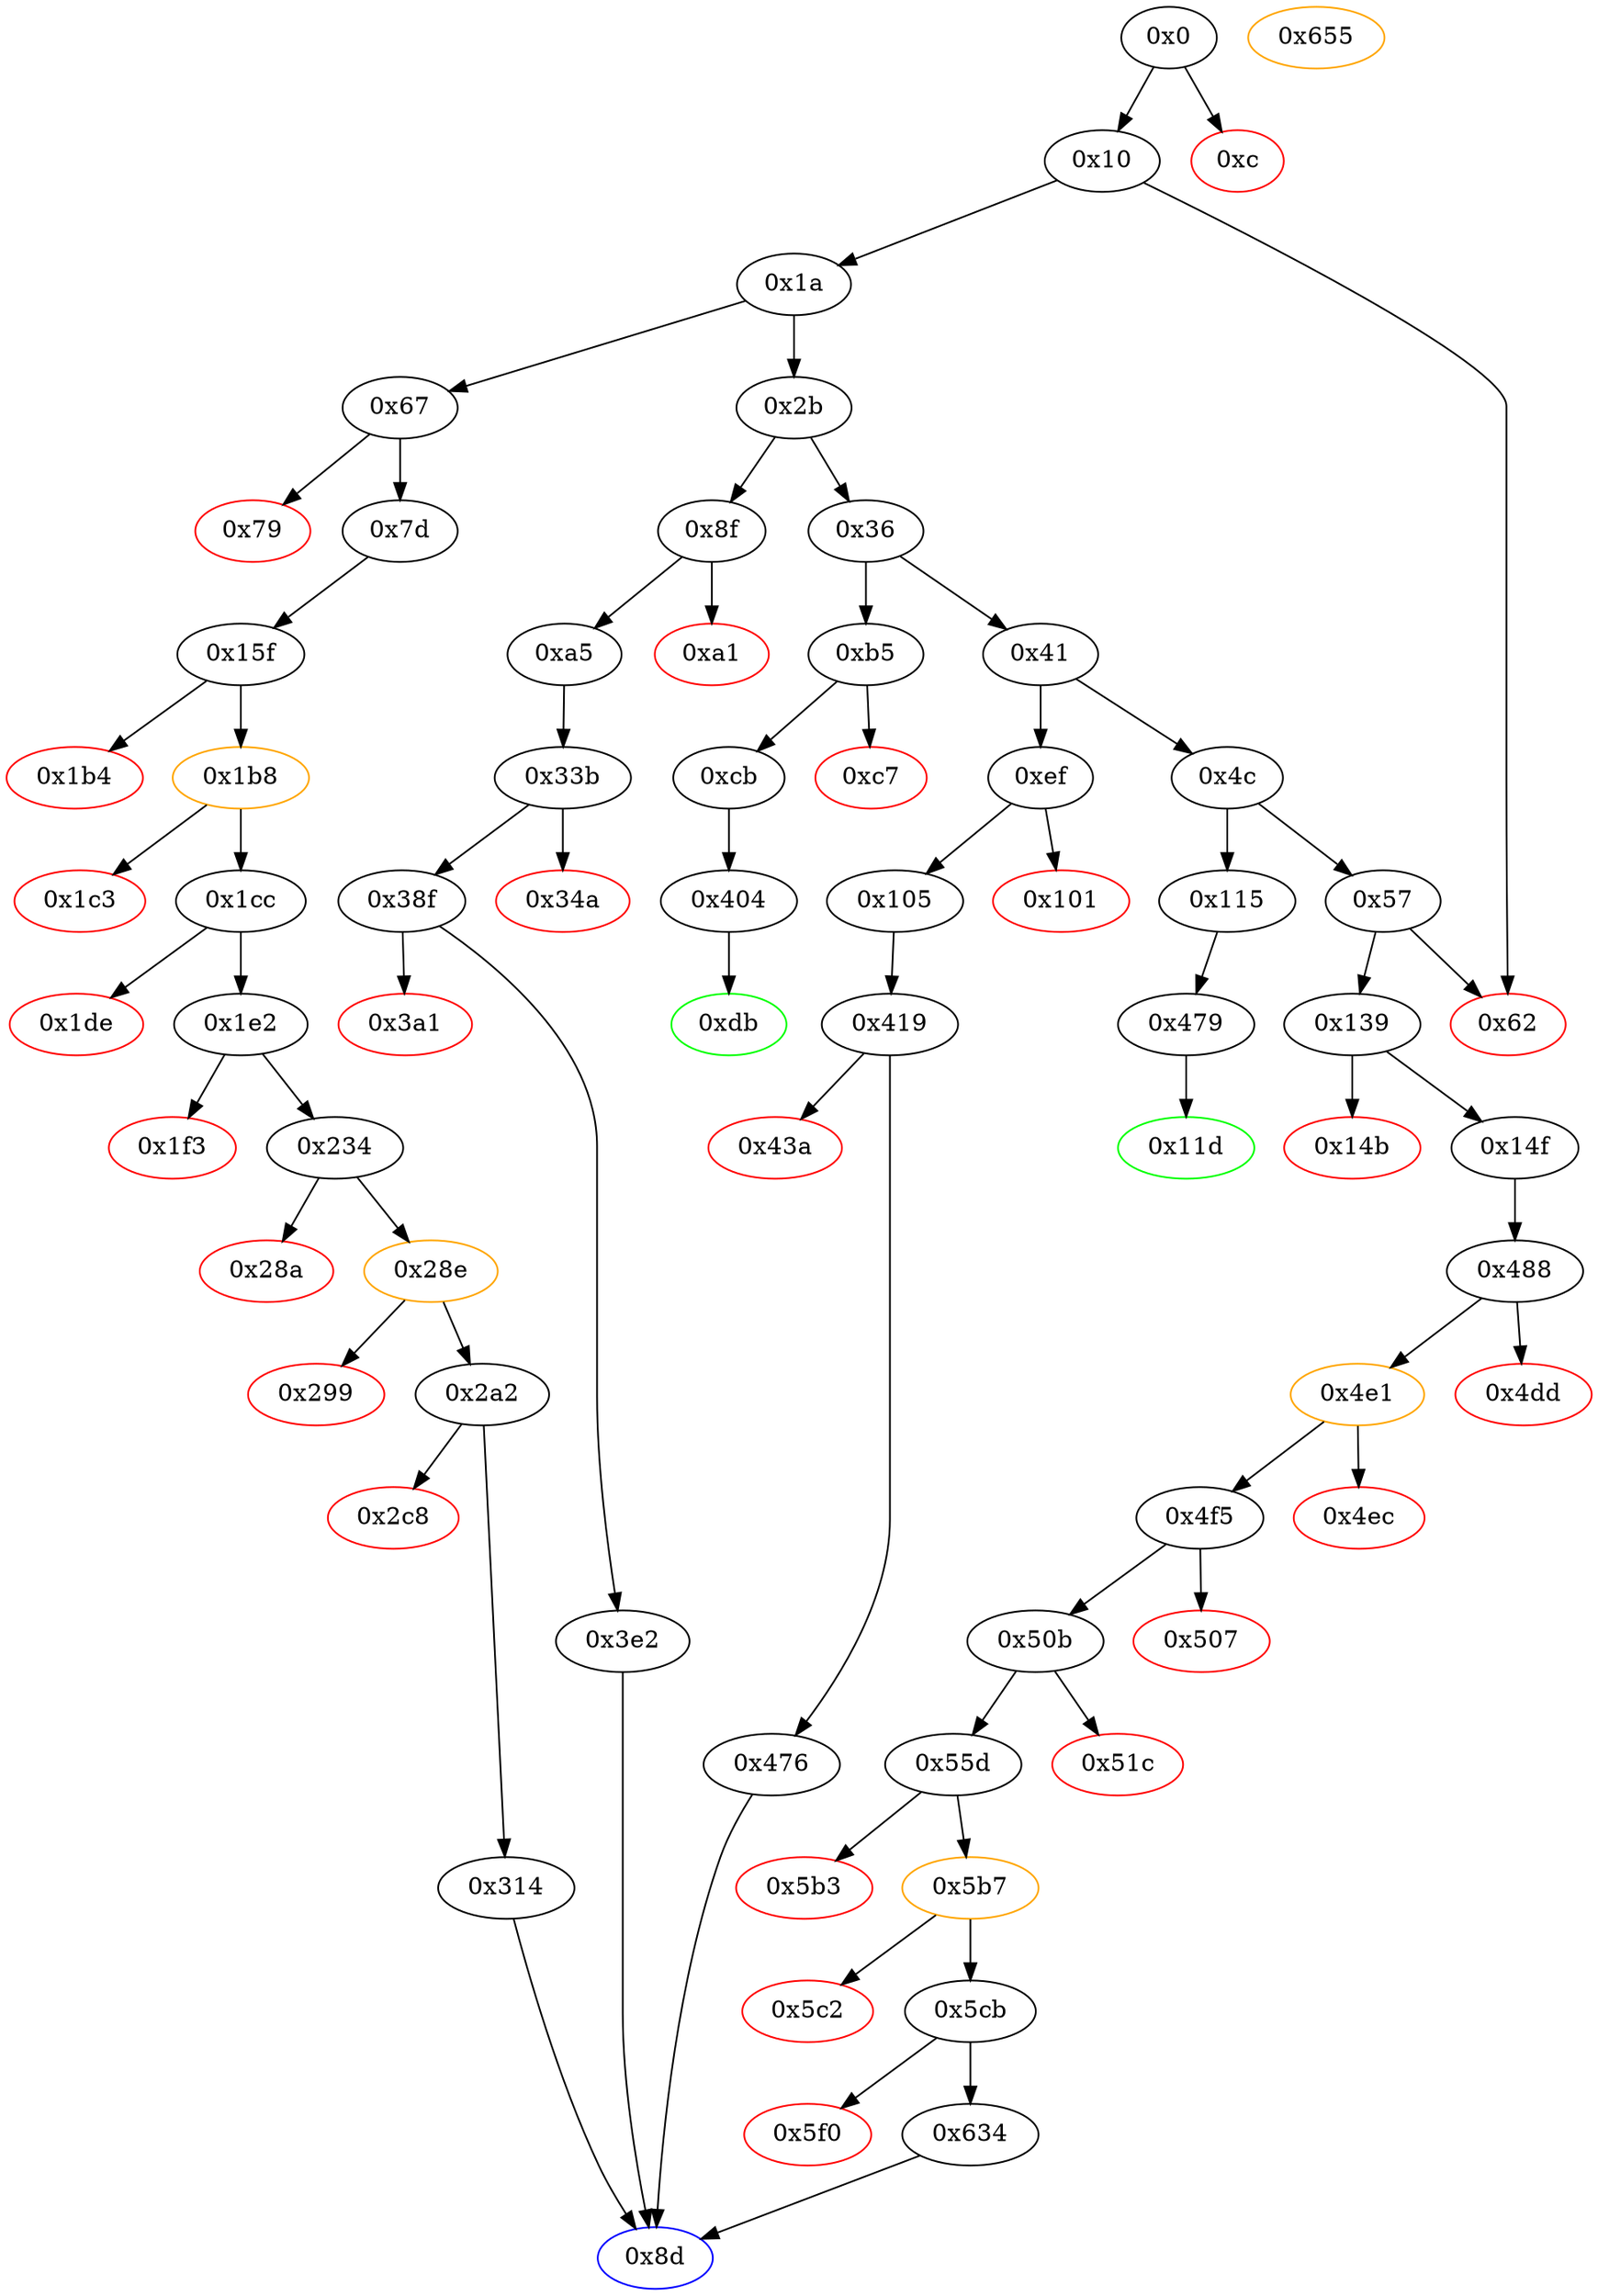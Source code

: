 strict digraph "" {
"0xb5" [fillcolor=white, id="0xb5", style=filled, tooltip="Block 0xb5\n[0xb5:0xc6]\n---\nPredecessors: [0x36]\nSuccessors: [0xc7, 0xcb]\n---\n0xb5 JUMPDEST\n0xb6 PUSH2 0xdb\n0xb9 PUSH1 0x4\n0xbb DUP1\n0xbc CALLDATASIZE\n0xbd SUB\n0xbe PUSH1 0x20\n0xc0 DUP2\n0xc1 LT\n0xc2 ISZERO\n0xc3 PUSH2 0xcb\n0xc6 JUMPI\n---\n0xb5: JUMPDEST \n0xb6: V67 = 0xdb\n0xb9: V68 = 0x4\n0xbc: V69 = CALLDATASIZE\n0xbd: V70 = SUB V69 0x4\n0xbe: V71 = 0x20\n0xc1: V72 = LT V70 0x20\n0xc2: V73 = ISZERO V72\n0xc3: V74 = 0xcb\n0xc6: JUMPI 0xcb V73\n---\nEntry stack: [V13]\nStack pops: 0\nStack additions: [0xdb, 0x4, V70]\nExit stack: [V13, 0xdb, 0x4, V70]\n\nDef sites:\nV13: {0x1a.0x1f}\n"];
"0x655" [color=orange, fillcolor=white, id="0x655", style=filled, tooltip="Block 0x655\n[0x655:0x689]\n---\nPredecessors: []\nSuccessors: []\n---\n0x655 INVALID\n0x656 LOG2\n0x657 PUSH6 0x627a7a723058\n0x65e SHA3\n0x65f PUSH2 0xa9cb\n0x662 SSTORE\n0x663 MISSING 0x23\n0x664 MISSING 0x23\n0x665 STATICCALL\n0x666 MISSING 0xa8\n0x667 BALANCE\n0x668 SWAP12\n0x669 SLT\n0x66a LOG4\n0x66b MISSING 0xc1\n0x66c MISSING 0xe7\n0x66d MISSING 0xbe\n0x66e MISSING 0x5e\n0x66f MISSING 0xe5\n0x670 MISSING 0xb1\n0x671 PUSH4 0x68834c6a\n0x676 PUSH4 0x8d4333b2\n0x67b POP\n0x67c MISSING 0x27\n0x67d MISSING 0xdd\n0x67e OR\n0x67f PUSH5 0x736f6c6343\n0x685 STOP\n0x686 SDIV\n0x687 EXP\n0x688 STOP\n0x689 ORIGIN\n---\n0x655: INVALID \n0x656: LOG S0 S1 S2 S3\n0x657: V612 = 0x627a7a723058\n0x65e: V613 = SHA3 0x627a7a723058 S4\n0x65f: V614 = 0xa9cb\n0x662: S[0xa9cb] = V613\n0x663: MISSING 0x23\n0x664: MISSING 0x23\n0x665: V615 = STATICCALL S0 S1 S2 S3 S4 S5\n0x666: MISSING 0xa8\n0x667: V616 = BALANCE S0\n0x669: V617 = SLT S12 S1\n0x66a: LOG V617 S2 S3 S4 S5 S6\n0x66b: MISSING 0xc1\n0x66c: MISSING 0xe7\n0x66d: MISSING 0xbe\n0x66e: MISSING 0x5e\n0x66f: MISSING 0xe5\n0x670: MISSING 0xb1\n0x671: V618 = 0x68834c6a\n0x676: V619 = 0x8d4333b2\n0x67c: MISSING 0x27\n0x67d: MISSING 0xdd\n0x67e: V620 = OR S0 S1\n0x67f: V621 = 0x736f6c6343\n0x685: STOP \n0x686: V622 = SDIV S0 S1\n0x687: V623 = EXP V622 S2\n0x688: STOP \n0x689: V624 = ORIGIN\n---\nEntry stack: []\nStack pops: 0\nStack additions: [V615, S7, S8, S9, S10, S11, V616, 0x68834c6a, 0x736f6c6343, V620, V623, V624]\nExit stack: []\n\nDef sites:\n"];
"0x2b" [fillcolor=white, id="0x2b", style=filled, tooltip="Block 0x2b\n[0x2b:0x35]\n---\nPredecessors: [0x1a]\nSuccessors: [0x36, 0x8f]\n---\n0x2b DUP1\n0x2c PUSH4 0x67969383\n0x31 EQ\n0x32 PUSH2 0x8f\n0x35 JUMPI\n---\n0x2c: V17 = 0x67969383\n0x31: V18 = EQ 0x67969383 V13\n0x32: V19 = 0x8f\n0x35: JUMPI 0x8f V18\n---\nEntry stack: [V13]\nStack pops: 1\nStack additions: [S0]\nExit stack: [V13]\n\nDef sites:\nV13: {0x1a.0x1f}\n"];
"0x43a" [color=red, fillcolor=white, id="0x43a", style=filled, tooltip="Block 0x43a\n[0x43a:0x475]\n---\nPredecessors: [0x419]\nSuccessors: []\n---\n0x43a PUSH1 0x40\n0x43c DUP1\n0x43d MLOAD\n0x43e PUSH3 0x461bcd\n0x442 PUSH1 0xe5\n0x444 SHL\n0x445 DUP2\n0x446 MSTORE\n0x447 PUSH1 0x20\n0x449 PUSH1 0x4\n0x44b DUP3\n0x44c ADD\n0x44d MSTORE\n0x44e PUSH1 0xd\n0x450 PUSH1 0x24\n0x452 DUP3\n0x453 ADD\n0x454 MSTORE\n0x455 PUSH13 0x24b73b30b634b2103a37b5b2b7\n0x463 PUSH1 0x99\n0x465 SHL\n0x466 PUSH1 0x44\n0x468 DUP3\n0x469 ADD\n0x46a MSTORE\n0x46b SWAP1\n0x46c MLOAD\n0x46d SWAP1\n0x46e DUP2\n0x46f SWAP1\n0x470 SUB\n0x471 PUSH1 0x64\n0x473 ADD\n0x474 SWAP1\n0x475 REVERT\n---\n0x43a: V410 = 0x40\n0x43d: V411 = M[0x40]\n0x43e: V412 = 0x461bcd\n0x442: V413 = 0xe5\n0x444: V414 = SHL 0xe5 0x461bcd\n0x446: M[V411] = 0x8c379a000000000000000000000000000000000000000000000000000000000\n0x447: V415 = 0x20\n0x449: V416 = 0x4\n0x44c: V417 = ADD V411 0x4\n0x44d: M[V417] = 0x20\n0x44e: V418 = 0xd\n0x450: V419 = 0x24\n0x453: V420 = ADD V411 0x24\n0x454: M[V420] = 0xd\n0x455: V421 = 0x24b73b30b634b2103a37b5b2b7\n0x463: V422 = 0x99\n0x465: V423 = SHL 0x99 0x24b73b30b634b2103a37b5b2b7\n0x466: V424 = 0x44\n0x469: V425 = ADD V411 0x44\n0x46a: M[V425] = 0x496e76616c696420746f6b656e00000000000000000000000000000000000000\n0x46c: V426 = M[0x40]\n0x470: V427 = SUB V411 V426\n0x471: V428 = 0x64\n0x473: V429 = ADD 0x64 V427\n0x475: REVERT V426 V429\n---\nEntry stack: [V13, 0x8d, V107]\nStack pops: 0\nStack additions: []\nExit stack: [V13, 0x8d, V107]\n\nDef sites:\nV13: {0x1a.0x1f}\n0x8d: {0xef.0xf0}\nV107: {0x105.0x110}\n"];
"0x5cb" [fillcolor=white, id="0x5cb", style=filled, tooltip="Block 0x5cb\n[0x5cb:0x5ef]\n---\nPredecessors: [0x5b7]\nSuccessors: [0x5f0, 0x634]\n---\n0x5cb JUMPDEST\n0x5cc POP\n0x5cd POP\n0x5ce POP\n0x5cf POP\n0x5d0 PUSH1 0x1\n0x5d2 PUSH1 0x1\n0x5d4 PUSH1 0xa0\n0x5d6 SHL\n0x5d7 SUB\n0x5d8 DUP2\n0x5d9 AND\n0x5da PUSH1 0x0\n0x5dc SWAP1\n0x5dd DUP2\n0x5de MSTORE\n0x5df PUSH1 0x1\n0x5e1 PUSH1 0x20\n0x5e3 MSTORE\n0x5e4 PUSH1 0x40\n0x5e6 SWAP1\n0x5e7 SHA3\n0x5e8 SLOAD\n0x5e9 PUSH1 0xff\n0x5eb AND\n0x5ec PUSH2 0x634\n0x5ef JUMPI\n---\n0x5cb: JUMPDEST \n0x5d0: V562 = 0x1\n0x5d2: V563 = 0x1\n0x5d4: V564 = 0xa0\n0x5d6: V565 = SHL 0xa0 0x1\n0x5d7: V566 = SUB 0x10000000000000000000000000000000000000000 0x1\n0x5d9: V567 = AND V138 0xffffffffffffffffffffffffffffffffffffffff\n0x5da: V568 = 0x0\n0x5de: M[0x0] = V567\n0x5df: V569 = 0x1\n0x5e1: V570 = 0x20\n0x5e3: M[0x20] = 0x1\n0x5e4: V571 = 0x40\n0x5e7: V572 = SHA3 0x0 0x40\n0x5e8: V573 = S[V572]\n0x5e9: V574 = 0xff\n0x5eb: V575 = AND 0xff V573\n0x5ec: V576 = 0x634\n0x5ef: JUMPI 0x634 V575\n---\nEntry stack: [V13, 0x8d, V138, 0x93d4c213c6d6d9978fb1cb5052f8bae693fdb9a4, 0x5e8e30a6, V544, V555]\nStack pops: 5\nStack additions: [S4]\nExit stack: [V13, 0x8d, V138]\n\nDef sites:\nV13: {0x1a.0x1f}\n0x8d: {0x139.0x13a}\nV138: {0x14f.0x15a}\n0x93d4c213c6d6d9978fb1cb5052f8bae693fdb9a4: {0x55d.0x57d}\n0x5e8e30a6: {0x55d.0x593}\nV544: {0x55d.0x59d}\nV555: {0x5b7.0x5bb}\n"];
"0x33b" [fillcolor=white, id="0x33b", style=filled, tooltip="Block 0x33b\n[0x33b:0x349]\n---\nPredecessors: [0xa5]\nSuccessors: [0x34a, 0x38f]\n---\n0x33b JUMPDEST\n0x33c PUSH1 0x1\n0x33e PUSH1 0x1\n0x340 PUSH1 0xa0\n0x342 SHL\n0x343 SUB\n0x344 DUP2\n0x345 AND\n0x346 PUSH2 0x38f\n0x349 JUMPI\n---\n0x33b: JUMPDEST \n0x33c: V314 = 0x1\n0x33e: V315 = 0x1\n0x340: V316 = 0xa0\n0x342: V317 = SHL 0xa0 0x1\n0x343: V318 = SUB 0x10000000000000000000000000000000000000000 0x1\n0x345: V319 = AND V65 0xffffffffffffffffffffffffffffffffffffffff\n0x346: V320 = 0x38f\n0x349: JUMPI 0x38f V319\n---\nEntry stack: [V13, 0x8d, V65]\nStack pops: 1\nStack additions: [S0]\nExit stack: [V13, 0x8d, V65]\n\nDef sites:\nV13: {0x1a.0x1f}\n0x8d: {0x8f.0x90}\nV65: {0xa5.0xb0}\n"];
"0xa5" [fillcolor=white, id="0xa5", style=filled, tooltip="Block 0xa5\n[0xa5:0xb4]\n---\nPredecessors: [0x8f]\nSuccessors: [0x33b]\n---\n0xa5 JUMPDEST\n0xa6 POP\n0xa7 CALLDATALOAD\n0xa8 PUSH1 0x1\n0xaa PUSH1 0x1\n0xac PUSH1 0xa0\n0xae SHL\n0xaf SUB\n0xb0 AND\n0xb1 PUSH2 0x33b\n0xb4 JUMP\n---\n0xa5: JUMPDEST \n0xa7: V59 = CALLDATALOAD 0x4\n0xa8: V60 = 0x1\n0xaa: V61 = 0x1\n0xac: V62 = 0xa0\n0xae: V63 = SHL 0xa0 0x1\n0xaf: V64 = SUB 0x10000000000000000000000000000000000000000 0x1\n0xb0: V65 = AND 0xffffffffffffffffffffffffffffffffffffffff V59\n0xb1: V66 = 0x33b\n0xb4: JUMP 0x33b\n---\nEntry stack: [V13, 0x8d, 0x4, V53]\nStack pops: 2\nStack additions: [V65]\nExit stack: [V13, 0x8d, V65]\n\nDef sites:\nV13: {0x1a.0x1f}\n0x8d: {0x8f.0x90}\n0x4: {0x8f.0x93}\nV53: {0x8f.0x97}\n"];
"0x1de" [color=red, fillcolor=white, id="0x1de", style=filled, tooltip="Block 0x1de\n[0x1de:0x1e1]\n---\nPredecessors: [0x1cc]\nSuccessors: []\n---\n0x1de PUSH1 0x0\n0x1e0 DUP1\n0x1e1 REVERT\n---\n0x1de: V199 = 0x0\n0x1e1: REVERT 0x0 0x0\n---\nEntry stack: [V13, 0x8d, V48, V146, V193, V194]\nStack pops: 0\nStack additions: []\nExit stack: [V13, 0x8d, V48, V146, V193, V194]\n\nDef sites:\nV13: {0x1a.0x1f}\n0x8d: {0x67.0x68}\nV48: {0x7d.0x88}\nV146: {0x15f.0x169}\nV193: {0x1cc.0x1d3}\nV194: {0x1cc.0x1d4}\n"];
"0x7d" [fillcolor=white, id="0x7d", style=filled, tooltip="Block 0x7d\n[0x7d:0x8c]\n---\nPredecessors: [0x67]\nSuccessors: [0x15f]\n---\n0x7d JUMPDEST\n0x7e POP\n0x7f CALLDATALOAD\n0x80 PUSH1 0x1\n0x82 PUSH1 0x1\n0x84 PUSH1 0xa0\n0x86 SHL\n0x87 SUB\n0x88 AND\n0x89 PUSH2 0x15f\n0x8c JUMP\n---\n0x7d: JUMPDEST \n0x7f: V42 = CALLDATALOAD 0x4\n0x80: V43 = 0x1\n0x82: V44 = 0x1\n0x84: V45 = 0xa0\n0x86: V46 = SHL 0xa0 0x1\n0x87: V47 = SUB 0x10000000000000000000000000000000000000000 0x1\n0x88: V48 = AND 0xffffffffffffffffffffffffffffffffffffffff V42\n0x89: V49 = 0x15f\n0x8c: JUMP 0x15f\n---\nEntry stack: [V13, 0x8d, 0x4, V36]\nStack pops: 2\nStack additions: [V48]\nExit stack: [V13, 0x8d, V48]\n\nDef sites:\nV13: {0x1a.0x1f}\n0x8d: {0x67.0x68}\n0x4: {0x67.0x6b}\nV36: {0x67.0x6f}\n"];
"0x3a1" [color=red, fillcolor=white, id="0x3a1", style=filled, tooltip="Block 0x3a1\n[0x3a1:0x3e1]\n---\nPredecessors: [0x38f]\nSuccessors: []\n---\n0x3a1 PUSH1 0x40\n0x3a3 DUP1\n0x3a4 MLOAD\n0x3a5 PUSH3 0x461bcd\n0x3a9 PUSH1 0xe5\n0x3ab SHL\n0x3ac DUP2\n0x3ad MSTORE\n0x3ae PUSH1 0x20\n0x3b0 PUSH1 0x4\n0x3b2 DUP3\n0x3b3 ADD\n0x3b4 MSTORE\n0x3b5 PUSH1 0x12\n0x3b7 PUSH1 0x24\n0x3b9 DUP3\n0x3ba ADD\n0x3bb MSTORE\n0x3bc PUSH18 0x109c9bdad95c88185b1c9958591e481cd95d\n0x3cf PUSH1 0x72\n0x3d1 SHL\n0x3d2 PUSH1 0x44\n0x3d4 DUP3\n0x3d5 ADD\n0x3d6 MSTORE\n0x3d7 SWAP1\n0x3d8 MLOAD\n0x3d9 SWAP1\n0x3da DUP2\n0x3db SWAP1\n0x3dc SUB\n0x3dd PUSH1 0x64\n0x3df ADD\n0x3e0 SWAP1\n0x3e1 REVERT\n---\n0x3a1: V351 = 0x40\n0x3a4: V352 = M[0x40]\n0x3a5: V353 = 0x461bcd\n0x3a9: V354 = 0xe5\n0x3ab: V355 = SHL 0xe5 0x461bcd\n0x3ad: M[V352] = 0x8c379a000000000000000000000000000000000000000000000000000000000\n0x3ae: V356 = 0x20\n0x3b0: V357 = 0x4\n0x3b3: V358 = ADD V352 0x4\n0x3b4: M[V358] = 0x20\n0x3b5: V359 = 0x12\n0x3b7: V360 = 0x24\n0x3ba: V361 = ADD V352 0x24\n0x3bb: M[V361] = 0x12\n0x3bc: V362 = 0x109c9bdad95c88185b1c9958591e481cd95d\n0x3cf: V363 = 0x72\n0x3d1: V364 = SHL 0x72 0x109c9bdad95c88185b1c9958591e481cd95d\n0x3d2: V365 = 0x44\n0x3d5: V366 = ADD V352 0x44\n0x3d6: M[V366] = 0x42726f6b657220616c7265616479207365740000000000000000000000000000\n0x3d8: V367 = M[0x40]\n0x3dc: V368 = SUB V352 V367\n0x3dd: V369 = 0x64\n0x3df: V370 = ADD 0x64 V368\n0x3e1: REVERT V367 V370\n---\nEntry stack: [V13, 0x8d, V65]\nStack pops: 0\nStack additions: []\nExit stack: [V13, 0x8d, V65]\n\nDef sites:\nV13: {0x1a.0x1f}\n0x8d: {0x8f.0x90}\nV65: {0xa5.0xb0}\n"];
"0x36" [fillcolor=white, id="0x36", style=filled, tooltip="Block 0x36\n[0x36:0x40]\n---\nPredecessors: [0x2b]\nSuccessors: [0x41, 0xb5]\n---\n0x36 DUP1\n0x37 PUSH4 0x753d7563\n0x3c EQ\n0x3d PUSH2 0xb5\n0x40 JUMPI\n---\n0x37: V20 = 0x753d7563\n0x3c: V21 = EQ 0x753d7563 V13\n0x3d: V22 = 0xb5\n0x40: JUMPI 0xb5 V21\n---\nEntry stack: [V13]\nStack pops: 1\nStack additions: [S0]\nExit stack: [V13]\n\nDef sites:\nV13: {0x1a.0x1f}\n"];
"0x5c2" [color=red, fillcolor=white, id="0x5c2", style=filled, tooltip="Block 0x5c2\n[0x5c2:0x5ca]\n---\nPredecessors: [0x5b7]\nSuccessors: []\n---\n0x5c2 RETURNDATASIZE\n0x5c3 PUSH1 0x0\n0x5c5 DUP1\n0x5c6 RETURNDATACOPY\n0x5c7 RETURNDATASIZE\n0x5c8 PUSH1 0x0\n0x5ca REVERT\n---\n0x5c2: V558 = RETURNDATASIZE\n0x5c3: V559 = 0x0\n0x5c6: RETURNDATACOPY 0x0 0x0 V558\n0x5c7: V560 = RETURNDATASIZE\n0x5c8: V561 = 0x0\n0x5ca: REVERT 0x0 V560\n---\nEntry stack: [V13, 0x8d, V138, 0x93d4c213c6d6d9978fb1cb5052f8bae693fdb9a4, 0x5e8e30a6, V544, V555]\nStack pops: 0\nStack additions: []\nExit stack: [V13, 0x8d, V138, 0x93d4c213c6d6d9978fb1cb5052f8bae693fdb9a4, 0x5e8e30a6, V544, V555]\n\nDef sites:\nV13: {0x1a.0x1f}\n0x8d: {0x139.0x13a}\nV138: {0x14f.0x15a}\n0x93d4c213c6d6d9978fb1cb5052f8bae693fdb9a4: {0x55d.0x57d}\n0x5e8e30a6: {0x55d.0x593}\nV544: {0x55d.0x59d}\nV555: {0x5b7.0x5bb}\n"];
"0xa1" [color=red, fillcolor=white, id="0xa1", style=filled, tooltip="Block 0xa1\n[0xa1:0xa4]\n---\nPredecessors: [0x8f]\nSuccessors: []\n---\n0xa1 PUSH1 0x0\n0xa3 DUP1\n0xa4 REVERT\n---\n0xa1: V58 = 0x0\n0xa4: REVERT 0x0 0x0\n---\nEntry stack: [V13, 0x8d, 0x4, V53]\nStack pops: 0\nStack additions: []\nExit stack: [V13, 0x8d, 0x4, V53]\n\nDef sites:\nV13: {0x1a.0x1f}\n0x8d: {0x8f.0x90}\n0x4: {0x8f.0x93}\nV53: {0x8f.0x97}\n"];
"0x14b" [color=red, fillcolor=white, id="0x14b", style=filled, tooltip="Block 0x14b\n[0x14b:0x14e]\n---\nPredecessors: [0x139]\nSuccessors: []\n---\n0x14b PUSH1 0x0\n0x14d DUP1\n0x14e REVERT\n---\n0x14b: V131 = 0x0\n0x14e: REVERT 0x0 0x0\n---\nEntry stack: [V13, 0x8d, 0x4, V126]\nStack pops: 0\nStack additions: []\nExit stack: [V13, 0x8d, 0x4, V126]\n\nDef sites:\nV13: {0x1a.0x1f}\n0x8d: {0x139.0x13a}\n0x4: {0x139.0x13d}\nV126: {0x139.0x141}\n"];
"0x404" [fillcolor=white, id="0x404", style=filled, tooltip="Block 0x404\n[0x404:0x418]\n---\nPredecessors: [0xcb]\nSuccessors: [0xdb]\n---\n0x404 JUMPDEST\n0x405 PUSH1 0x1\n0x407 PUSH1 0x20\n0x409 MSTORE\n0x40a PUSH1 0x0\n0x40c SWAP1\n0x40d DUP2\n0x40e MSTORE\n0x40f PUSH1 0x40\n0x411 SWAP1\n0x412 SHA3\n0x413 SLOAD\n0x414 PUSH1 0xff\n0x416 AND\n0x417 DUP2\n0x418 JUMP\n---\n0x404: JUMPDEST \n0x405: V387 = 0x1\n0x407: V388 = 0x20\n0x409: M[0x20] = 0x1\n0x40a: V389 = 0x0\n0x40e: M[0x0] = V82\n0x40f: V390 = 0x40\n0x412: V391 = SHA3 0x0 0x40\n0x413: V392 = S[V391]\n0x414: V393 = 0xff\n0x416: V394 = AND 0xff V392\n0x418: JUMP 0xdb\n---\nEntry stack: [V13, 0xdb, V82]\nStack pops: 2\nStack additions: [S1, V394]\nExit stack: [V13, 0xdb, V394]\n\nDef sites:\nV13: {0x1a.0x1f}\n0xdb: {0xb5.0xb6}\nV82: {0xcb.0xd6}\n"];
"0x419" [fillcolor=white, id="0x419", style=filled, tooltip="Block 0x419\n[0x419:0x439]\n---\nPredecessors: [0x105]\nSuccessors: [0x43a, 0x476]\n---\n0x419 JUMPDEST\n0x41a PUSH1 0x1\n0x41c PUSH1 0x1\n0x41e PUSH1 0xa0\n0x420 SHL\n0x421 SUB\n0x422 DUP2\n0x423 AND\n0x424 PUSH1 0x0\n0x426 SWAP1\n0x427 DUP2\n0x428 MSTORE\n0x429 PUSH1 0x1\n0x42b PUSH1 0x20\n0x42d MSTORE\n0x42e PUSH1 0x40\n0x430 SWAP1\n0x431 SHA3\n0x432 SLOAD\n0x433 PUSH1 0xff\n0x435 AND\n0x436 PUSH2 0x476\n0x439 JUMPI\n---\n0x419: JUMPDEST \n0x41a: V395 = 0x1\n0x41c: V396 = 0x1\n0x41e: V397 = 0xa0\n0x420: V398 = SHL 0xa0 0x1\n0x421: V399 = SUB 0x10000000000000000000000000000000000000000 0x1\n0x423: V400 = AND V107 0xffffffffffffffffffffffffffffffffffffffff\n0x424: V401 = 0x0\n0x428: M[0x0] = V400\n0x429: V402 = 0x1\n0x42b: V403 = 0x20\n0x42d: M[0x20] = 0x1\n0x42e: V404 = 0x40\n0x431: V405 = SHA3 0x0 0x40\n0x432: V406 = S[V405]\n0x433: V407 = 0xff\n0x435: V408 = AND 0xff V406\n0x436: V409 = 0x476\n0x439: JUMPI 0x476 V408\n---\nEntry stack: [V13, 0x8d, V107]\nStack pops: 1\nStack additions: [S0]\nExit stack: [V13, 0x8d, V107]\n\nDef sites:\nV13: {0x1a.0x1f}\n0x8d: {0xef.0xf0}\nV107: {0x105.0x110}\n"];
"0x28a" [color=red, fillcolor=white, id="0x28a", style=filled, tooltip="Block 0x28a\n[0x28a:0x28d]\n---\nPredecessors: [0x234]\nSuccessors: []\n---\n0x28a PUSH1 0x0\n0x28c DUP1\n0x28d REVERT\n---\n0x28a: V254 = 0x0\n0x28d: REVERT 0x0 0x0\n---\nEntry stack: [V13, 0x8d, V48, 0x93d4c213c6d6d9978fb1cb5052f8bae693fdb9a4, 0x5e8e30a6, V246, 0x0, V242, V249, V242, 0x93d4c213c6d6d9978fb1cb5052f8bae693fdb9a4, V251]\nStack pops: 0\nStack additions: []\nExit stack: [V13, 0x8d, V48, 0x93d4c213c6d6d9978fb1cb5052f8bae693fdb9a4, 0x5e8e30a6, V246, 0x0, V242, V249, V242, 0x93d4c213c6d6d9978fb1cb5052f8bae693fdb9a4, V251]\n\nDef sites:\nV13: {0x1a.0x1f}\n0x8d: {0x67.0x68}\nV48: {0x7d.0x88}\n0x93d4c213c6d6d9978fb1cb5052f8bae693fdb9a4: {0x234.0x254}\n0x5e8e30a6: {0x234.0x26a}\nV246: {0x234.0x274}\n0x0: {0x234.0x276}\nV242: {0x234.0x253}\nV249: {0x234.0x27e}\nV242: {0x234.0x253}\n0x93d4c213c6d6d9978fb1cb5052f8bae693fdb9a4: {0x234.0x254}\nV251: {0x234.0x283}\n"];
"0x1c3" [color=red, fillcolor=white, id="0x1c3", style=filled, tooltip="Block 0x1c3\n[0x1c3:0x1cb]\n---\nPredecessors: [0x1b8]\nSuccessors: []\n---\n0x1c3 RETURNDATASIZE\n0x1c4 PUSH1 0x0\n0x1c6 DUP1\n0x1c7 RETURNDATACOPY\n0x1c8 RETURNDATASIZE\n0x1c9 PUSH1 0x0\n0x1cb REVERT\n---\n0x1c3: V188 = RETURNDATASIZE\n0x1c4: V189 = 0x0\n0x1c7: RETURNDATACOPY 0x0 0x0 V188\n0x1c8: V190 = RETURNDATASIZE\n0x1c9: V191 = 0x0\n0x1cb: REVERT 0x0 V190\n---\nEntry stack: [V13, 0x8d, V48, V146, V163, 0x8da5cb5b, V172, V185]\nStack pops: 0\nStack additions: []\nExit stack: [V13, 0x8d, V48, V146, V163, 0x8da5cb5b, V172, V185]\n\nDef sites:\nV13: {0x1a.0x1f}\n0x8d: {0x67.0x68}\nV48: {0x7d.0x88}\nV146: {0x15f.0x169}\nV163: {0x15f.0x187}\n0x8da5cb5b: {0x15f.0x188}\nV172: {0x15f.0x19e}\nV185: {0x1b8.0x1bc}\n"];
"0x507" [color=red, fillcolor=white, id="0x507", style=filled, tooltip="Block 0x507\n[0x507:0x50a]\n---\nPredecessors: [0x4f5]\nSuccessors: []\n---\n0x507 PUSH1 0x0\n0x509 DUP1\n0x50a REVERT\n---\n0x507: V497 = 0x0\n0x50a: REVERT 0x0 0x0\n---\nEntry stack: [V13, 0x8d, V138, V444, V491, V492]\nStack pops: 0\nStack additions: []\nExit stack: [V13, 0x8d, V138, V444, V491, V492]\n\nDef sites:\nV13: {0x1a.0x1f}\n0x8d: {0x139.0x13a}\nV138: {0x14f.0x15a}\nV444: {0x488.0x492}\nV491: {0x4f5.0x4fc}\nV492: {0x4f5.0x4fd}\n"];
"0x4f5" [fillcolor=white, id="0x4f5", style=filled, tooltip="Block 0x4f5\n[0x4f5:0x506]\n---\nPredecessors: [0x4e1]\nSuccessors: [0x507, 0x50b]\n---\n0x4f5 JUMPDEST\n0x4f6 POP\n0x4f7 POP\n0x4f8 POP\n0x4f9 POP\n0x4fa PUSH1 0x40\n0x4fc MLOAD\n0x4fd RETURNDATASIZE\n0x4fe PUSH1 0x20\n0x500 DUP2\n0x501 LT\n0x502 ISZERO\n0x503 PUSH2 0x50b\n0x506 JUMPI\n---\n0x4f5: JUMPDEST \n0x4fa: V490 = 0x40\n0x4fc: V491 = M[0x40]\n0x4fd: V492 = RETURNDATASIZE\n0x4fe: V493 = 0x20\n0x501: V494 = LT V492 0x20\n0x502: V495 = ISZERO V494\n0x503: V496 = 0x50b\n0x506: JUMPI 0x50b V495\n---\nEntry stack: [V13, 0x8d, V138, V444, V461, 0x8da5cb5b, V470, V483]\nStack pops: 4\nStack additions: [V491, V492]\nExit stack: [V13, 0x8d, V138, V444, V491, V492]\n\nDef sites:\nV13: {0x1a.0x1f}\n0x8d: {0x139.0x13a}\nV138: {0x14f.0x15a}\nV444: {0x488.0x492}\nV461: {0x488.0x4b0}\n0x8da5cb5b: {0x488.0x4b1}\nV470: {0x488.0x4c7}\nV483: {0x4e1.0x4e5}\n"];
"0x5b7" [color=orange, fillcolor=white, id="0x5b7", style=filled, tooltip="Block 0x5b7\n[0x5b7:0x5c1]\n---\nPredecessors: [0x55d]\nSuccessors: [0x5c2, 0x5cb]\n---\n0x5b7 JUMPDEST\n0x5b8 POP\n0x5b9 GAS\n0x5ba DELEGATECALL\n0x5bb ISZERO\n0x5bc DUP1\n0x5bd ISZERO\n0x5be PUSH2 0x5cb\n0x5c1 JUMPI\n---\n0x5b7: JUMPDEST \n0x5b9: V553 = GAS\n0x5ba: V554 = DELEGATECALL V553 0x93d4c213c6d6d9978fb1cb5052f8bae693fdb9a4 V540 V547 V540 0x0\n0x5bb: V555 = ISZERO V554\n0x5bd: V556 = ISZERO V555\n0x5be: V557 = 0x5cb\n0x5c1: JUMPI 0x5cb V556\n---\nEntry stack: [V13, 0x8d, V138, 0x93d4c213c6d6d9978fb1cb5052f8bae693fdb9a4, 0x5e8e30a6, V544, 0x0, V540, V547, V540, 0x93d4c213c6d6d9978fb1cb5052f8bae693fdb9a4, V549]\nStack pops: 6\nStack additions: [V555]\nExit stack: [V13, 0x8d, V138, 0x93d4c213c6d6d9978fb1cb5052f8bae693fdb9a4, 0x5e8e30a6, V544, V555]\n\nDef sites:\nV13: {0x1a.0x1f}\n0x8d: {0x139.0x13a}\nV138: {0x14f.0x15a}\n0x93d4c213c6d6d9978fb1cb5052f8bae693fdb9a4: {0x55d.0x57d}\n0x5e8e30a6: {0x55d.0x593}\nV544: {0x55d.0x59d}\n0x0: {0x55d.0x59f}\nV540: {0x55d.0x57c}\nV547: {0x55d.0x5a7}\nV540: {0x55d.0x57c}\n0x93d4c213c6d6d9978fb1cb5052f8bae693fdb9a4: {0x55d.0x57d}\nV549: {0x55d.0x5ac}\n"];
"0x1a" [fillcolor=white, id="0x1a", style=filled, tooltip="Block 0x1a\n[0x1a:0x2a]\n---\nPredecessors: [0x10]\nSuccessors: [0x2b, 0x67]\n---\n0x1a PUSH1 0x0\n0x1c CALLDATALOAD\n0x1d PUSH1 0xe0\n0x1f SHR\n0x20 DUP1\n0x21 PUSH4 0x6247f6f2\n0x26 EQ\n0x27 PUSH2 0x67\n0x2a JUMPI\n---\n0x1a: V10 = 0x0\n0x1c: V11 = CALLDATALOAD 0x0\n0x1d: V12 = 0xe0\n0x1f: V13 = SHR 0xe0 V11\n0x21: V14 = 0x6247f6f2\n0x26: V15 = EQ 0x6247f6f2 V13\n0x27: V16 = 0x67\n0x2a: JUMPI 0x67 V15\n---\nEntry stack: []\nStack pops: 0\nStack additions: [V13]\nExit stack: [V13]\n\nDef sites:\n"];
"0x139" [fillcolor=white, id="0x139", style=filled, tooltip="Block 0x139\n[0x139:0x14a]\n---\nPredecessors: [0x57]\nSuccessors: [0x14b, 0x14f]\n---\n0x139 JUMPDEST\n0x13a PUSH2 0x8d\n0x13d PUSH1 0x4\n0x13f DUP1\n0x140 CALLDATASIZE\n0x141 SUB\n0x142 PUSH1 0x20\n0x144 DUP2\n0x145 LT\n0x146 ISZERO\n0x147 PUSH2 0x14f\n0x14a JUMPI\n---\n0x139: JUMPDEST \n0x13a: V123 = 0x8d\n0x13d: V124 = 0x4\n0x140: V125 = CALLDATASIZE\n0x141: V126 = SUB V125 0x4\n0x142: V127 = 0x20\n0x145: V128 = LT V126 0x20\n0x146: V129 = ISZERO V128\n0x147: V130 = 0x14f\n0x14a: JUMPI 0x14f V129\n---\nEntry stack: [V13]\nStack pops: 0\nStack additions: [0x8d, 0x4, V126]\nExit stack: [V13, 0x8d, 0x4, V126]\n\nDef sites:\nV13: {0x1a.0x1f}\n"];
"0x1b8" [color=orange, fillcolor=white, id="0x1b8", style=filled, tooltip="Block 0x1b8\n[0x1b8:0x1c2]\n---\nPredecessors: [0x15f]\nSuccessors: [0x1c3, 0x1cc]\n---\n0x1b8 JUMPDEST\n0x1b9 POP\n0x1ba GAS\n0x1bb CALL\n0x1bc ISZERO\n0x1bd DUP1\n0x1be ISZERO\n0x1bf PUSH2 0x1cc\n0x1c2 JUMPI\n---\n0x1b8: JUMPDEST \n0x1ba: V183 = GAS\n0x1bb: V184 = CALL V183 V163 0x0 V175 V176 V175 0x20\n0x1bc: V185 = ISZERO V184\n0x1be: V186 = ISZERO V185\n0x1bf: V187 = 0x1cc\n0x1c2: JUMPI 0x1cc V186\n---\nEntry stack: [V13, 0x8d, V48, V146, V163, 0x8da5cb5b, V172, 0x20, V175, V176, V175, 0x0, V163, V179]\nStack pops: 7\nStack additions: [V185]\nExit stack: [V13, 0x8d, V48, V146, V163, 0x8da5cb5b, V172, V185]\n\nDef sites:\nV13: {0x1a.0x1f}\n0x8d: {0x67.0x68}\nV48: {0x7d.0x88}\nV146: {0x15f.0x169}\nV163: {0x15f.0x187}\n0x8da5cb5b: {0x15f.0x188}\nV172: {0x15f.0x19e}\n0x20: {0x15f.0x19f}\nV175: {0x15f.0x1a3}\nV176: {0x15f.0x1a6}\nV175: {0x15f.0x1a3}\n0x0: {0x15f.0x1a8}\nV163: {0x15f.0x187}\nV179: {0x15f.0x1ad}\n"];
"0x50b" [fillcolor=white, id="0x50b", style=filled, tooltip="Block 0x50b\n[0x50b:0x51b]\n---\nPredecessors: [0x4f5]\nSuccessors: [0x51c, 0x55d]\n---\n0x50b JUMPDEST\n0x50c POP\n0x50d MLOAD\n0x50e PUSH1 0x1\n0x510 PUSH1 0x1\n0x512 PUSH1 0xa0\n0x514 SHL\n0x515 SUB\n0x516 AND\n0x517 EQ\n0x518 PUSH2 0x55d\n0x51b JUMPI\n---\n0x50b: JUMPDEST \n0x50d: V498 = M[V491]\n0x50e: V499 = 0x1\n0x510: V500 = 0x1\n0x512: V501 = 0xa0\n0x514: V502 = SHL 0xa0 0x1\n0x515: V503 = SUB 0x10000000000000000000000000000000000000000 0x1\n0x516: V504 = AND 0xffffffffffffffffffffffffffffffffffffffff V498\n0x517: V505 = EQ V504 V444\n0x518: V506 = 0x55d\n0x51b: JUMPI 0x55d V505\n---\nEntry stack: [V13, 0x8d, V138, V444, V491, V492]\nStack pops: 3\nStack additions: []\nExit stack: [V13, 0x8d, V138]\n\nDef sites:\nV13: {0x1a.0x1f}\n0x8d: {0x139.0x13a}\nV138: {0x14f.0x15a}\nV444: {0x488.0x492}\nV491: {0x4f5.0x4fc}\nV492: {0x4f5.0x4fd}\n"];
"0x2c8" [color=red, fillcolor=white, id="0x2c8", style=filled, tooltip="Block 0x2c8\n[0x2c8:0x313]\n---\nPredecessors: [0x2a2]\nSuccessors: []\n---\n0x2c8 PUSH1 0x40\n0x2ca DUP1\n0x2cb MLOAD\n0x2cc PUSH3 0x461bcd\n0x2d0 PUSH1 0xe5\n0x2d2 SHL\n0x2d3 DUP2\n0x2d4 MSTORE\n0x2d5 PUSH1 0x20\n0x2d7 PUSH1 0x4\n0x2d9 DUP3\n0x2da ADD\n0x2db MSTORE\n0x2dc PUSH1 0x19\n0x2de PUSH1 0x24\n0x2e0 DUP3\n0x2e1 ADD\n0x2e2 MSTORE\n0x2e3 PUSH32 0x546f6b656e20616c72656164792077686974656c697374656400000000000000\n0x304 PUSH1 0x44\n0x306 DUP3\n0x307 ADD\n0x308 MSTORE\n0x309 SWAP1\n0x30a MLOAD\n0x30b SWAP1\n0x30c DUP2\n0x30d SWAP1\n0x30e SUB\n0x30f PUSH1 0x64\n0x311 ADD\n0x312 SWAP1\n0x313 REVERT\n---\n0x2c8: V280 = 0x40\n0x2cb: V281 = M[0x40]\n0x2cc: V282 = 0x461bcd\n0x2d0: V283 = 0xe5\n0x2d2: V284 = SHL 0xe5 0x461bcd\n0x2d4: M[V281] = 0x8c379a000000000000000000000000000000000000000000000000000000000\n0x2d5: V285 = 0x20\n0x2d7: V286 = 0x4\n0x2da: V287 = ADD V281 0x4\n0x2db: M[V287] = 0x20\n0x2dc: V288 = 0x19\n0x2de: V289 = 0x24\n0x2e1: V290 = ADD V281 0x24\n0x2e2: M[V290] = 0x19\n0x2e3: V291 = 0x546f6b656e20616c72656164792077686974656c697374656400000000000000\n0x304: V292 = 0x44\n0x307: V293 = ADD V281 0x44\n0x308: M[V293] = 0x546f6b656e20616c72656164792077686974656c697374656400000000000000\n0x30a: V294 = M[0x40]\n0x30e: V295 = SUB V281 V294\n0x30f: V296 = 0x64\n0x311: V297 = ADD 0x64 V295\n0x313: REVERT V294 V297\n---\nEntry stack: [V13, 0x8d, V48]\nStack pops: 0\nStack additions: []\nExit stack: [V13, 0x8d, V48]\n\nDef sites:\nV13: {0x1a.0x1f}\n0x8d: {0x67.0x68}\nV48: {0x7d.0x88}\n"];
"0x115" [fillcolor=white, id="0x115", style=filled, tooltip="Block 0x115\n[0x115:0x11c]\n---\nPredecessors: [0x4c]\nSuccessors: [0x479]\n---\n0x115 JUMPDEST\n0x116 PUSH2 0x11d\n0x119 PUSH2 0x479\n0x11c JUMP\n---\n0x115: JUMPDEST \n0x116: V109 = 0x11d\n0x119: V110 = 0x479\n0x11c: JUMP 0x479\n---\nEntry stack: [V13]\nStack pops: 0\nStack additions: [0x11d]\nExit stack: [V13, 0x11d]\n\nDef sites:\nV13: {0x1a.0x1f}\n"];
"0xef" [fillcolor=white, id="0xef", style=filled, tooltip="Block 0xef\n[0xef:0x100]\n---\nPredecessors: [0x41]\nSuccessors: [0x101, 0x105]\n---\n0xef JUMPDEST\n0xf0 PUSH2 0x8d\n0xf3 PUSH1 0x4\n0xf5 DUP1\n0xf6 CALLDATASIZE\n0xf7 SUB\n0xf8 PUSH1 0x20\n0xfa DUP2\n0xfb LT\n0xfc ISZERO\n0xfd PUSH2 0x105\n0x100 JUMPI\n---\n0xef: JUMPDEST \n0xf0: V92 = 0x8d\n0xf3: V93 = 0x4\n0xf6: V94 = CALLDATASIZE\n0xf7: V95 = SUB V94 0x4\n0xf8: V96 = 0x20\n0xfb: V97 = LT V95 0x20\n0xfc: V98 = ISZERO V97\n0xfd: V99 = 0x105\n0x100: JUMPI 0x105 V98\n---\nEntry stack: [V13]\nStack pops: 0\nStack additions: [0x8d, 0x4, V95]\nExit stack: [V13, 0x8d, 0x4, V95]\n\nDef sites:\nV13: {0x1a.0x1f}\n"];
"0x15f" [fillcolor=white, id="0x15f", style=filled, tooltip="Block 0x15f\n[0x15f:0x1b3]\n---\nPredecessors: [0x7d]\nSuccessors: [0x1b4, 0x1b8]\n---\n0x15f JUMPDEST\n0x160 CALLER\n0x161 PUSH1 0x1\n0x163 PUSH1 0x1\n0x165 PUSH1 0xa0\n0x167 SHL\n0x168 SUB\n0x169 AND\n0x16a PUSH1 0x0\n0x16c DUP1\n0x16d SWAP1\n0x16e SLOAD\n0x16f SWAP1\n0x170 PUSH2 0x100\n0x173 EXP\n0x174 SWAP1\n0x175 DIV\n0x176 PUSH1 0x1\n0x178 PUSH1 0x1\n0x17a PUSH1 0xa0\n0x17c SHL\n0x17d SUB\n0x17e AND\n0x17f PUSH1 0x1\n0x181 PUSH1 0x1\n0x183 PUSH1 0xa0\n0x185 SHL\n0x186 SUB\n0x187 AND\n0x188 PUSH4 0x8da5cb5b\n0x18d PUSH1 0x40\n0x18f MLOAD\n0x190 DUP2\n0x191 PUSH4 0xffffffff\n0x196 AND\n0x197 PUSH1 0xe0\n0x199 SHL\n0x19a DUP2\n0x19b MSTORE\n0x19c PUSH1 0x4\n0x19e ADD\n0x19f PUSH1 0x20\n0x1a1 PUSH1 0x40\n0x1a3 MLOAD\n0x1a4 DUP1\n0x1a5 DUP4\n0x1a6 SUB\n0x1a7 DUP2\n0x1a8 PUSH1 0x0\n0x1aa DUP8\n0x1ab DUP1\n0x1ac EXTCODESIZE\n0x1ad ISZERO\n0x1ae DUP1\n0x1af ISZERO\n0x1b0 PUSH2 0x1b8\n0x1b3 JUMPI\n---\n0x15f: JUMPDEST \n0x160: V140 = CALLER\n0x161: V141 = 0x1\n0x163: V142 = 0x1\n0x165: V143 = 0xa0\n0x167: V144 = SHL 0xa0 0x1\n0x168: V145 = SUB 0x10000000000000000000000000000000000000000 0x1\n0x169: V146 = AND 0xffffffffffffffffffffffffffffffffffffffff V140\n0x16a: V147 = 0x0\n0x16e: V148 = S[0x0]\n0x170: V149 = 0x100\n0x173: V150 = EXP 0x100 0x0\n0x175: V151 = DIV V148 0x1\n0x176: V152 = 0x1\n0x178: V153 = 0x1\n0x17a: V154 = 0xa0\n0x17c: V155 = SHL 0xa0 0x1\n0x17d: V156 = SUB 0x10000000000000000000000000000000000000000 0x1\n0x17e: V157 = AND 0xffffffffffffffffffffffffffffffffffffffff V151\n0x17f: V158 = 0x1\n0x181: V159 = 0x1\n0x183: V160 = 0xa0\n0x185: V161 = SHL 0xa0 0x1\n0x186: V162 = SUB 0x10000000000000000000000000000000000000000 0x1\n0x187: V163 = AND 0xffffffffffffffffffffffffffffffffffffffff V157\n0x188: V164 = 0x8da5cb5b\n0x18d: V165 = 0x40\n0x18f: V166 = M[0x40]\n0x191: V167 = 0xffffffff\n0x196: V168 = AND 0xffffffff 0x8da5cb5b\n0x197: V169 = 0xe0\n0x199: V170 = SHL 0xe0 0x8da5cb5b\n0x19b: M[V166] = 0x8da5cb5b00000000000000000000000000000000000000000000000000000000\n0x19c: V171 = 0x4\n0x19e: V172 = ADD 0x4 V166\n0x19f: V173 = 0x20\n0x1a1: V174 = 0x40\n0x1a3: V175 = M[0x40]\n0x1a6: V176 = SUB V172 V175\n0x1a8: V177 = 0x0\n0x1ac: V178 = EXTCODESIZE V163\n0x1ad: V179 = ISZERO V178\n0x1af: V180 = ISZERO V179\n0x1b0: V181 = 0x1b8\n0x1b3: JUMPI 0x1b8 V180\n---\nEntry stack: [V13, 0x8d, V48]\nStack pops: 0\nStack additions: [V146, V163, 0x8da5cb5b, V172, 0x20, V175, V176, V175, 0x0, V163, V179]\nExit stack: [V13, 0x8d, V48, V146, V163, 0x8da5cb5b, V172, 0x20, V175, V176, V175, 0x0, V163, V179]\n\nDef sites:\nV13: {0x1a.0x1f}\n0x8d: {0x67.0x68}\nV48: {0x7d.0x88}\n"];
"0x10" [fillcolor=white, id="0x10", style=filled, tooltip="Block 0x10\n[0x10:0x19]\n---\nPredecessors: [0x0]\nSuccessors: [0x1a, 0x62]\n---\n0x10 JUMPDEST\n0x11 POP\n0x12 PUSH1 0x4\n0x14 CALLDATASIZE\n0x15 LT\n0x16 PUSH2 0x62\n0x19 JUMPI\n---\n0x10: JUMPDEST \n0x12: V6 = 0x4\n0x14: V7 = CALLDATASIZE\n0x15: V8 = LT V7 0x4\n0x16: V9 = 0x62\n0x19: JUMPI 0x62 V8\n---\nEntry stack: [V2]\nStack pops: 1\nStack additions: []\nExit stack: []\n\nDef sites:\nV2: {0x0.0x5}\n"];
"0x62" [color=red, fillcolor=white, id="0x62", style=filled, tooltip="Block 0x62\n[0x62:0x66]\n---\nPredecessors: [0x10, 0x57]\nSuccessors: []\n---\n0x62 JUMPDEST\n0x63 PUSH1 0x0\n0x65 DUP1\n0x66 REVERT\n---\n0x62: JUMPDEST \n0x63: V32 = 0x0\n0x66: REVERT 0x0 0x0\n---\nEntry stack: [V13]\nStack pops: 0\nStack additions: []\nExit stack: [V13]\n\nDef sites:\nV13: {0x1a.0x1f}\n"];
"0x476" [fillcolor=white, id="0x476", style=filled, tooltip="Block 0x476\n[0x476:0x478]\n---\nPredecessors: [0x419]\nSuccessors: [0x8d]\n---\n0x476 JUMPDEST\n0x477 POP\n0x478 JUMP\n---\n0x476: JUMPDEST \n0x478: JUMP 0x8d\n---\nEntry stack: [V13, 0x8d, V107]\nStack pops: 2\nStack additions: []\nExit stack: [V13]\n\nDef sites:\nV13: {0x1a.0x1f}\n0x8d: {0xef.0xf0}\nV107: {0x105.0x110}\n"];
"0x634" [fillcolor=white, id="0x634", style=filled, tooltip="Block 0x634\n[0x634:0x654]\n---\nPredecessors: [0x5cb]\nSuccessors: [0x8d]\n---\n0x634 JUMPDEST\n0x635 PUSH1 0x1\n0x637 PUSH1 0x1\n0x639 PUSH1 0xa0\n0x63b SHL\n0x63c SUB\n0x63d AND\n0x63e PUSH1 0x0\n0x640 SWAP1\n0x641 DUP2\n0x642 MSTORE\n0x643 PUSH1 0x1\n0x645 PUSH1 0x20\n0x647 MSTORE\n0x648 PUSH1 0x40\n0x64a SWAP1\n0x64b SHA3\n0x64c DUP1\n0x64d SLOAD\n0x64e PUSH1 0xff\n0x650 NOT\n0x651 AND\n0x652 SWAP1\n0x653 SSTORE\n0x654 JUMP\n---\n0x634: JUMPDEST \n0x635: V597 = 0x1\n0x637: V598 = 0x1\n0x639: V599 = 0xa0\n0x63b: V600 = SHL 0xa0 0x1\n0x63c: V601 = SUB 0x10000000000000000000000000000000000000000 0x1\n0x63d: V602 = AND 0xffffffffffffffffffffffffffffffffffffffff V138\n0x63e: V603 = 0x0\n0x642: M[0x0] = V602\n0x643: V604 = 0x1\n0x645: V605 = 0x20\n0x647: M[0x20] = 0x1\n0x648: V606 = 0x40\n0x64b: V607 = SHA3 0x0 0x40\n0x64d: V608 = S[V607]\n0x64e: V609 = 0xff\n0x650: V610 = NOT 0xff\n0x651: V611 = AND 0xffffffffffffffffffffffffffffffffffffffffffffffffffffffffffffff00 V608\n0x653: S[V607] = V611\n0x654: JUMP 0x8d\n---\nEntry stack: [V13, 0x8d, V138]\nStack pops: 2\nStack additions: []\nExit stack: [V13]\n\nDef sites:\nV13: {0x1a.0x1f}\n0x8d: {0x139.0x13a}\nV138: {0x14f.0x15a}\n"];
"0x1f3" [color=red, fillcolor=white, id="0x1f3", style=filled, tooltip="Block 0x1f3\n[0x1f3:0x233]\n---\nPredecessors: [0x1e2]\nSuccessors: []\n---\n0x1f3 PUSH1 0x40\n0x1f5 DUP1\n0x1f6 MLOAD\n0x1f7 PUSH3 0x461bcd\n0x1fb PUSH1 0xe5\n0x1fd SHL\n0x1fe DUP2\n0x1ff MSTORE\n0x200 PUSH1 0x20\n0x202 PUSH1 0x4\n0x204 DUP3\n0x205 ADD\n0x206 MSTORE\n0x207 PUSH1 0x12\n0x209 PUSH1 0x24\n0x20b DUP3\n0x20c ADD\n0x20d MSTORE\n0x20e PUSH18 0x24b73b30b634b21036b9b39739b2b73232b9\n0x221 PUSH1 0x71\n0x223 SHL\n0x224 PUSH1 0x44\n0x226 DUP3\n0x227 ADD\n0x228 MSTORE\n0x229 SWAP1\n0x22a MLOAD\n0x22b SWAP1\n0x22c DUP2\n0x22d SWAP1\n0x22e SUB\n0x22f PUSH1 0x64\n0x231 ADD\n0x232 SWAP1\n0x233 REVERT\n---\n0x1f3: V209 = 0x40\n0x1f6: V210 = M[0x40]\n0x1f7: V211 = 0x461bcd\n0x1fb: V212 = 0xe5\n0x1fd: V213 = SHL 0xe5 0x461bcd\n0x1ff: M[V210] = 0x8c379a000000000000000000000000000000000000000000000000000000000\n0x200: V214 = 0x20\n0x202: V215 = 0x4\n0x205: V216 = ADD V210 0x4\n0x206: M[V216] = 0x20\n0x207: V217 = 0x12\n0x209: V218 = 0x24\n0x20c: V219 = ADD V210 0x24\n0x20d: M[V219] = 0x12\n0x20e: V220 = 0x24b73b30b634b21036b9b39739b2b73232b9\n0x221: V221 = 0x71\n0x223: V222 = SHL 0x71 0x24b73b30b634b21036b9b39739b2b73232b9\n0x224: V223 = 0x44\n0x227: V224 = ADD V210 0x44\n0x228: M[V224] = 0x496e76616c6964206d73672e73656e6465720000000000000000000000000000\n0x22a: V225 = M[0x40]\n0x22e: V226 = SUB V210 V225\n0x22f: V227 = 0x64\n0x231: V228 = ADD 0x64 V226\n0x233: REVERT V225 V228\n---\nEntry stack: [V13, 0x8d, V48]\nStack pops: 0\nStack additions: []\nExit stack: [V13, 0x8d, V48]\n\nDef sites:\nV13: {0x1a.0x1f}\n0x8d: {0x67.0x68}\nV48: {0x7d.0x88}\n"];
"0x14f" [fillcolor=white, id="0x14f", style=filled, tooltip="Block 0x14f\n[0x14f:0x15e]\n---\nPredecessors: [0x139]\nSuccessors: [0x488]\n---\n0x14f JUMPDEST\n0x150 POP\n0x151 CALLDATALOAD\n0x152 PUSH1 0x1\n0x154 PUSH1 0x1\n0x156 PUSH1 0xa0\n0x158 SHL\n0x159 SUB\n0x15a AND\n0x15b PUSH2 0x488\n0x15e JUMP\n---\n0x14f: JUMPDEST \n0x151: V132 = CALLDATALOAD 0x4\n0x152: V133 = 0x1\n0x154: V134 = 0x1\n0x156: V135 = 0xa0\n0x158: V136 = SHL 0xa0 0x1\n0x159: V137 = SUB 0x10000000000000000000000000000000000000000 0x1\n0x15a: V138 = AND 0xffffffffffffffffffffffffffffffffffffffff V132\n0x15b: V139 = 0x488\n0x15e: JUMP 0x488\n---\nEntry stack: [V13, 0x8d, 0x4, V126]\nStack pops: 2\nStack additions: [V138]\nExit stack: [V13, 0x8d, V138]\n\nDef sites:\nV13: {0x1a.0x1f}\n0x8d: {0x139.0x13a}\n0x4: {0x139.0x13d}\nV126: {0x139.0x141}\n"];
"0x314" [fillcolor=white, id="0x314", style=filled, tooltip="Block 0x314\n[0x314:0x33a]\n---\nPredecessors: [0x2a2]\nSuccessors: [0x8d]\n---\n0x314 JUMPDEST\n0x315 PUSH1 0x1\n0x317 PUSH1 0x1\n0x319 PUSH1 0xa0\n0x31b SHL\n0x31c SUB\n0x31d AND\n0x31e PUSH1 0x0\n0x320 SWAP1\n0x321 DUP2\n0x322 MSTORE\n0x323 PUSH1 0x1\n0x325 PUSH1 0x20\n0x327 DUP2\n0x328 SWAP1\n0x329 MSTORE\n0x32a PUSH1 0x40\n0x32c SWAP1\n0x32d SWAP2\n0x32e SHA3\n0x32f DUP1\n0x330 SLOAD\n0x331 PUSH1 0xff\n0x333 NOT\n0x334 AND\n0x335 SWAP1\n0x336 SWAP2\n0x337 OR\n0x338 SWAP1\n0x339 SSTORE\n0x33a JUMP\n---\n0x314: JUMPDEST \n0x315: V298 = 0x1\n0x317: V299 = 0x1\n0x319: V300 = 0xa0\n0x31b: V301 = SHL 0xa0 0x1\n0x31c: V302 = SUB 0x10000000000000000000000000000000000000000 0x1\n0x31d: V303 = AND 0xffffffffffffffffffffffffffffffffffffffff V48\n0x31e: V304 = 0x0\n0x322: M[0x0] = V303\n0x323: V305 = 0x1\n0x325: V306 = 0x20\n0x329: M[0x20] = 0x1\n0x32a: V307 = 0x40\n0x32e: V308 = SHA3 0x0 0x40\n0x330: V309 = S[V308]\n0x331: V310 = 0xff\n0x333: V311 = NOT 0xff\n0x334: V312 = AND 0xffffffffffffffffffffffffffffffffffffffffffffffffffffffffffffff00 V309\n0x337: V313 = OR 0x1 V312\n0x339: S[V308] = V313\n0x33a: JUMP 0x8d\n---\nEntry stack: [V13, 0x8d, V48]\nStack pops: 2\nStack additions: []\nExit stack: [V13]\n\nDef sites:\nV13: {0x1a.0x1f}\n0x8d: {0x67.0x68}\nV48: {0x7d.0x88}\n"];
"0x4ec" [color=red, fillcolor=white, id="0x4ec", style=filled, tooltip="Block 0x4ec\n[0x4ec:0x4f4]\n---\nPredecessors: [0x4e1]\nSuccessors: []\n---\n0x4ec RETURNDATASIZE\n0x4ed PUSH1 0x0\n0x4ef DUP1\n0x4f0 RETURNDATACOPY\n0x4f1 RETURNDATASIZE\n0x4f2 PUSH1 0x0\n0x4f4 REVERT\n---\n0x4ec: V486 = RETURNDATASIZE\n0x4ed: V487 = 0x0\n0x4f0: RETURNDATACOPY 0x0 0x0 V486\n0x4f1: V488 = RETURNDATASIZE\n0x4f2: V489 = 0x0\n0x4f4: REVERT 0x0 V488\n---\nEntry stack: [V13, 0x8d, V138, V444, V461, 0x8da5cb5b, V470, V483]\nStack pops: 0\nStack additions: []\nExit stack: [V13, 0x8d, V138, V444, V461, 0x8da5cb5b, V470, V483]\n\nDef sites:\nV13: {0x1a.0x1f}\n0x8d: {0x139.0x13a}\nV138: {0x14f.0x15a}\nV444: {0x488.0x492}\nV461: {0x488.0x4b0}\n0x8da5cb5b: {0x488.0x4b1}\nV470: {0x488.0x4c7}\nV483: {0x4e1.0x4e5}\n"];
"0x4e1" [color=orange, fillcolor=white, id="0x4e1", style=filled, tooltip="Block 0x4e1\n[0x4e1:0x4eb]\n---\nPredecessors: [0x488]\nSuccessors: [0x4ec, 0x4f5]\n---\n0x4e1 JUMPDEST\n0x4e2 POP\n0x4e3 GAS\n0x4e4 CALL\n0x4e5 ISZERO\n0x4e6 DUP1\n0x4e7 ISZERO\n0x4e8 PUSH2 0x4f5\n0x4eb JUMPI\n---\n0x4e1: JUMPDEST \n0x4e3: V481 = GAS\n0x4e4: V482 = CALL V481 V461 0x0 V473 V474 V473 0x20\n0x4e5: V483 = ISZERO V482\n0x4e7: V484 = ISZERO V483\n0x4e8: V485 = 0x4f5\n0x4eb: JUMPI 0x4f5 V484\n---\nEntry stack: [V13, 0x8d, V138, V444, V461, 0x8da5cb5b, V470, 0x20, V473, V474, V473, 0x0, V461, V477]\nStack pops: 7\nStack additions: [V483]\nExit stack: [V13, 0x8d, V138, V444, V461, 0x8da5cb5b, V470, V483]\n\nDef sites:\nV13: {0x1a.0x1f}\n0x8d: {0x139.0x13a}\nV138: {0x14f.0x15a}\nV444: {0x488.0x492}\nV461: {0x488.0x4b0}\n0x8da5cb5b: {0x488.0x4b1}\nV470: {0x488.0x4c7}\n0x20: {0x488.0x4c8}\nV473: {0x488.0x4cc}\nV474: {0x488.0x4cf}\nV473: {0x488.0x4cc}\n0x0: {0x488.0x4d1}\nV461: {0x488.0x4b0}\nV477: {0x488.0x4d6}\n"];
"0x51c" [color=red, fillcolor=white, id="0x51c", style=filled, tooltip="Block 0x51c\n[0x51c:0x55c]\n---\nPredecessors: [0x50b]\nSuccessors: []\n---\n0x51c PUSH1 0x40\n0x51e DUP1\n0x51f MLOAD\n0x520 PUSH3 0x461bcd\n0x524 PUSH1 0xe5\n0x526 SHL\n0x527 DUP2\n0x528 MSTORE\n0x529 PUSH1 0x20\n0x52b PUSH1 0x4\n0x52d DUP3\n0x52e ADD\n0x52f MSTORE\n0x530 PUSH1 0x12\n0x532 PUSH1 0x24\n0x534 DUP3\n0x535 ADD\n0x536 MSTORE\n0x537 PUSH18 0x24b73b30b634b21036b9b39739b2b73232b9\n0x54a PUSH1 0x71\n0x54c SHL\n0x54d PUSH1 0x44\n0x54f DUP3\n0x550 ADD\n0x551 MSTORE\n0x552 SWAP1\n0x553 MLOAD\n0x554 SWAP1\n0x555 DUP2\n0x556 SWAP1\n0x557 SUB\n0x558 PUSH1 0x64\n0x55a ADD\n0x55b SWAP1\n0x55c REVERT\n---\n0x51c: V507 = 0x40\n0x51f: V508 = M[0x40]\n0x520: V509 = 0x461bcd\n0x524: V510 = 0xe5\n0x526: V511 = SHL 0xe5 0x461bcd\n0x528: M[V508] = 0x8c379a000000000000000000000000000000000000000000000000000000000\n0x529: V512 = 0x20\n0x52b: V513 = 0x4\n0x52e: V514 = ADD V508 0x4\n0x52f: M[V514] = 0x20\n0x530: V515 = 0x12\n0x532: V516 = 0x24\n0x535: V517 = ADD V508 0x24\n0x536: M[V517] = 0x12\n0x537: V518 = 0x24b73b30b634b21036b9b39739b2b73232b9\n0x54a: V519 = 0x71\n0x54c: V520 = SHL 0x71 0x24b73b30b634b21036b9b39739b2b73232b9\n0x54d: V521 = 0x44\n0x550: V522 = ADD V508 0x44\n0x551: M[V522] = 0x496e76616c6964206d73672e73656e6465720000000000000000000000000000\n0x553: V523 = M[0x40]\n0x557: V524 = SUB V508 V523\n0x558: V525 = 0x64\n0x55a: V526 = ADD 0x64 V524\n0x55c: REVERT V523 V526\n---\nEntry stack: [V13, 0x8d, V138]\nStack pops: 0\nStack additions: []\nExit stack: [V13, 0x8d, V138]\n\nDef sites:\nV13: {0x1a.0x1f}\n0x8d: {0x139.0x13a}\nV138: {0x14f.0x15a}\n"];
"0xcb" [fillcolor=white, id="0xcb", style=filled, tooltip="Block 0xcb\n[0xcb:0xda]\n---\nPredecessors: [0xb5]\nSuccessors: [0x404]\n---\n0xcb JUMPDEST\n0xcc POP\n0xcd CALLDATALOAD\n0xce PUSH1 0x1\n0xd0 PUSH1 0x1\n0xd2 PUSH1 0xa0\n0xd4 SHL\n0xd5 SUB\n0xd6 AND\n0xd7 PUSH2 0x404\n0xda JUMP\n---\n0xcb: JUMPDEST \n0xcd: V76 = CALLDATALOAD 0x4\n0xce: V77 = 0x1\n0xd0: V78 = 0x1\n0xd2: V79 = 0xa0\n0xd4: V80 = SHL 0xa0 0x1\n0xd5: V81 = SUB 0x10000000000000000000000000000000000000000 0x1\n0xd6: V82 = AND 0xffffffffffffffffffffffffffffffffffffffff V76\n0xd7: V83 = 0x404\n0xda: JUMP 0x404\n---\nEntry stack: [V13, 0xdb, 0x4, V70]\nStack pops: 2\nStack additions: [V82]\nExit stack: [V13, 0xdb, V82]\n\nDef sites:\nV13: {0x1a.0x1f}\n0xdb: {0xb5.0xb6}\n0x4: {0xb5.0xb9}\nV70: {0xb5.0xbd}\n"];
"0x79" [color=red, fillcolor=white, id="0x79", style=filled, tooltip="Block 0x79\n[0x79:0x7c]\n---\nPredecessors: [0x67]\nSuccessors: []\n---\n0x79 PUSH1 0x0\n0x7b DUP1\n0x7c REVERT\n---\n0x79: V41 = 0x0\n0x7c: REVERT 0x0 0x0\n---\nEntry stack: [V13, 0x8d, 0x4, V36]\nStack pops: 0\nStack additions: []\nExit stack: [V13, 0x8d, 0x4, V36]\n\nDef sites:\nV13: {0x1a.0x1f}\n0x8d: {0x67.0x68}\n0x4: {0x67.0x6b}\nV36: {0x67.0x6f}\n"];
"0x8d" [color=blue, fillcolor=white, id="0x8d", style=filled, tooltip="Block 0x8d\n[0x8d:0x8e]\n---\nPredecessors: [0x314, 0x3e2, 0x476, 0x634]\nSuccessors: []\n---\n0x8d JUMPDEST\n0x8e STOP\n---\n0x8d: JUMPDEST \n0x8e: STOP \n---\nEntry stack: [V13]\nStack pops: 0\nStack additions: []\nExit stack: [V13]\n\nDef sites:\nV13: {0x1a.0x1f}\n"];
"0x1cc" [fillcolor=white, id="0x1cc", style=filled, tooltip="Block 0x1cc\n[0x1cc:0x1dd]\n---\nPredecessors: [0x1b8]\nSuccessors: [0x1de, 0x1e2]\n---\n0x1cc JUMPDEST\n0x1cd POP\n0x1ce POP\n0x1cf POP\n0x1d0 POP\n0x1d1 PUSH1 0x40\n0x1d3 MLOAD\n0x1d4 RETURNDATASIZE\n0x1d5 PUSH1 0x20\n0x1d7 DUP2\n0x1d8 LT\n0x1d9 ISZERO\n0x1da PUSH2 0x1e2\n0x1dd JUMPI\n---\n0x1cc: JUMPDEST \n0x1d1: V192 = 0x40\n0x1d3: V193 = M[0x40]\n0x1d4: V194 = RETURNDATASIZE\n0x1d5: V195 = 0x20\n0x1d8: V196 = LT V194 0x20\n0x1d9: V197 = ISZERO V196\n0x1da: V198 = 0x1e2\n0x1dd: JUMPI 0x1e2 V197\n---\nEntry stack: [V13, 0x8d, V48, V146, V163, 0x8da5cb5b, V172, V185]\nStack pops: 4\nStack additions: [V193, V194]\nExit stack: [V13, 0x8d, V48, V146, V193, V194]\n\nDef sites:\nV13: {0x1a.0x1f}\n0x8d: {0x67.0x68}\nV48: {0x7d.0x88}\nV146: {0x15f.0x169}\nV163: {0x15f.0x187}\n0x8da5cb5b: {0x15f.0x188}\nV172: {0x15f.0x19e}\nV185: {0x1b8.0x1bc}\n"];
"0xc7" [color=red, fillcolor=white, id="0xc7", style=filled, tooltip="Block 0xc7\n[0xc7:0xca]\n---\nPredecessors: [0xb5]\nSuccessors: []\n---\n0xc7 PUSH1 0x0\n0xc9 DUP1\n0xca REVERT\n---\n0xc7: V75 = 0x0\n0xca: REVERT 0x0 0x0\n---\nEntry stack: [V13, 0xdb, 0x4, V70]\nStack pops: 0\nStack additions: []\nExit stack: [V13, 0xdb, 0x4, V70]\n\nDef sites:\nV13: {0x1a.0x1f}\n0xdb: {0xb5.0xb6}\n0x4: {0xb5.0xb9}\nV70: {0xb5.0xbd}\n"];
"0x1e2" [fillcolor=white, id="0x1e2", style=filled, tooltip="Block 0x1e2\n[0x1e2:0x1f2]\n---\nPredecessors: [0x1cc]\nSuccessors: [0x1f3, 0x234]\n---\n0x1e2 JUMPDEST\n0x1e3 POP\n0x1e4 MLOAD\n0x1e5 PUSH1 0x1\n0x1e7 PUSH1 0x1\n0x1e9 PUSH1 0xa0\n0x1eb SHL\n0x1ec SUB\n0x1ed AND\n0x1ee EQ\n0x1ef PUSH2 0x234\n0x1f2 JUMPI\n---\n0x1e2: JUMPDEST \n0x1e4: V200 = M[V193]\n0x1e5: V201 = 0x1\n0x1e7: V202 = 0x1\n0x1e9: V203 = 0xa0\n0x1eb: V204 = SHL 0xa0 0x1\n0x1ec: V205 = SUB 0x10000000000000000000000000000000000000000 0x1\n0x1ed: V206 = AND 0xffffffffffffffffffffffffffffffffffffffff V200\n0x1ee: V207 = EQ V206 V146\n0x1ef: V208 = 0x234\n0x1f2: JUMPI 0x234 V207\n---\nEntry stack: [V13, 0x8d, V48, V146, V193, V194]\nStack pops: 3\nStack additions: []\nExit stack: [V13, 0x8d, V48]\n\nDef sites:\nV13: {0x1a.0x1f}\n0x8d: {0x67.0x68}\nV48: {0x7d.0x88}\nV146: {0x15f.0x169}\nV193: {0x1cc.0x1d3}\nV194: {0x1cc.0x1d4}\n"];
"0x34a" [color=red, fillcolor=white, id="0x34a", style=filled, tooltip="Block 0x34a\n[0x34a:0x38e]\n---\nPredecessors: [0x33b]\nSuccessors: []\n---\n0x34a PUSH1 0x40\n0x34c DUP1\n0x34d MLOAD\n0x34e PUSH3 0x461bcd\n0x352 PUSH1 0xe5\n0x354 SHL\n0x355 DUP2\n0x356 MSTORE\n0x357 PUSH1 0x20\n0x359 PUSH1 0x4\n0x35b DUP3\n0x35c ADD\n0x35d MSTORE\n0x35e PUSH1 0x16\n0x360 PUSH1 0x24\n0x362 DUP3\n0x363 ADD\n0x364 MSTORE\n0x365 PUSH22 0x496e76616c6964205f62726f6b657241646472657373\n0x37c PUSH1 0x50\n0x37e SHL\n0x37f PUSH1 0x44\n0x381 DUP3\n0x382 ADD\n0x383 MSTORE\n0x384 SWAP1\n0x385 MLOAD\n0x386 SWAP1\n0x387 DUP2\n0x388 SWAP1\n0x389 SUB\n0x38a PUSH1 0x64\n0x38c ADD\n0x38d SWAP1\n0x38e REVERT\n---\n0x34a: V321 = 0x40\n0x34d: V322 = M[0x40]\n0x34e: V323 = 0x461bcd\n0x352: V324 = 0xe5\n0x354: V325 = SHL 0xe5 0x461bcd\n0x356: M[V322] = 0x8c379a000000000000000000000000000000000000000000000000000000000\n0x357: V326 = 0x20\n0x359: V327 = 0x4\n0x35c: V328 = ADD V322 0x4\n0x35d: M[V328] = 0x20\n0x35e: V329 = 0x16\n0x360: V330 = 0x24\n0x363: V331 = ADD V322 0x24\n0x364: M[V331] = 0x16\n0x365: V332 = 0x496e76616c6964205f62726f6b657241646472657373\n0x37c: V333 = 0x50\n0x37e: V334 = SHL 0x50 0x496e76616c6964205f62726f6b657241646472657373\n0x37f: V335 = 0x44\n0x382: V336 = ADD V322 0x44\n0x383: M[V336] = 0x496e76616c6964205f62726f6b65724164647265737300000000000000000000\n0x385: V337 = M[0x40]\n0x389: V338 = SUB V322 V337\n0x38a: V339 = 0x64\n0x38c: V340 = ADD 0x64 V338\n0x38e: REVERT V337 V340\n---\nEntry stack: [V13, 0x8d, V65]\nStack pops: 0\nStack additions: []\nExit stack: [V13, 0x8d, V65]\n\nDef sites:\nV13: {0x1a.0x1f}\n0x8d: {0x8f.0x90}\nV65: {0xa5.0xb0}\n"];
"0x55d" [fillcolor=white, id="0x55d", style=filled, tooltip="Block 0x55d\n[0x55d:0x5b2]\n---\nPredecessors: [0x50b]\nSuccessors: [0x5b3, 0x5b7]\n---\n0x55d JUMPDEST\n0x55e PUSH1 0x40\n0x560 DUP1\n0x561 MLOAD\n0x562 PUSH4 0x2f471853\n0x567 PUSH1 0xe1\n0x569 SHL\n0x56a DUP2\n0x56b MSTORE\n0x56c PUSH1 0x1\n0x56e PUSH1 0x1\n0x570 PUSH1 0xa0\n0x572 SHL\n0x573 SUB\n0x574 DUP4\n0x575 AND\n0x576 PUSH1 0x4\n0x578 DUP3\n0x579 ADD\n0x57a MSTORE\n0x57b SWAP1\n0x57c MLOAD\n0x57d PUSH20 0x93d4c213c6d6d9978fb1cb5052f8bae693fdb9a4\n0x592 SWAP2\n0x593 PUSH4 0x5e8e30a6\n0x598 SWAP2\n0x599 PUSH1 0x24\n0x59b DUP1\n0x59c DUP4\n0x59d ADD\n0x59e SWAP3\n0x59f PUSH1 0x0\n0x5a1 SWAP3\n0x5a2 SWAP2\n0x5a3 SWAP1\n0x5a4 DUP3\n0x5a5 SWAP1\n0x5a6 SUB\n0x5a7 ADD\n0x5a8 DUP2\n0x5a9 DUP7\n0x5aa DUP1\n0x5ab EXTCODESIZE\n0x5ac ISZERO\n0x5ad DUP1\n0x5ae ISZERO\n0x5af PUSH2 0x5b7\n0x5b2 JUMPI\n---\n0x55d: JUMPDEST \n0x55e: V527 = 0x40\n0x561: V528 = M[0x40]\n0x562: V529 = 0x2f471853\n0x567: V530 = 0xe1\n0x569: V531 = SHL 0xe1 0x2f471853\n0x56b: M[V528] = 0x5e8e30a600000000000000000000000000000000000000000000000000000000\n0x56c: V532 = 0x1\n0x56e: V533 = 0x1\n0x570: V534 = 0xa0\n0x572: V535 = SHL 0xa0 0x1\n0x573: V536 = SUB 0x10000000000000000000000000000000000000000 0x1\n0x575: V537 = AND V138 0xffffffffffffffffffffffffffffffffffffffff\n0x576: V538 = 0x4\n0x579: V539 = ADD V528 0x4\n0x57a: M[V539] = V537\n0x57c: V540 = M[0x40]\n0x57d: V541 = 0x93d4c213c6d6d9978fb1cb5052f8bae693fdb9a4\n0x593: V542 = 0x5e8e30a6\n0x599: V543 = 0x24\n0x59d: V544 = ADD V528 0x24\n0x59f: V545 = 0x0\n0x5a6: V546 = SUB V528 V540\n0x5a7: V547 = ADD V546 0x24\n0x5ab: V548 = EXTCODESIZE 0x93d4c213c6d6d9978fb1cb5052f8bae693fdb9a4\n0x5ac: V549 = ISZERO V548\n0x5ae: V550 = ISZERO V549\n0x5af: V551 = 0x5b7\n0x5b2: JUMPI 0x5b7 V550\n---\nEntry stack: [V13, 0x8d, V138]\nStack pops: 1\nStack additions: [S0, 0x93d4c213c6d6d9978fb1cb5052f8bae693fdb9a4, 0x5e8e30a6, V544, 0x0, V540, V547, V540, 0x93d4c213c6d6d9978fb1cb5052f8bae693fdb9a4, V549]\nExit stack: [V13, 0x8d, V138, 0x93d4c213c6d6d9978fb1cb5052f8bae693fdb9a4, 0x5e8e30a6, V544, 0x0, V540, V547, V540, 0x93d4c213c6d6d9978fb1cb5052f8bae693fdb9a4, V549]\n\nDef sites:\nV13: {0x1a.0x1f}\n0x8d: {0x139.0x13a}\nV138: {0x14f.0x15a}\n"];
"0x5b3" [color=red, fillcolor=white, id="0x5b3", style=filled, tooltip="Block 0x5b3\n[0x5b3:0x5b6]\n---\nPredecessors: [0x55d]\nSuccessors: []\n---\n0x5b3 PUSH1 0x0\n0x5b5 DUP1\n0x5b6 REVERT\n---\n0x5b3: V552 = 0x0\n0x5b6: REVERT 0x0 0x0\n---\nEntry stack: [V13, 0x8d, V138, 0x93d4c213c6d6d9978fb1cb5052f8bae693fdb9a4, 0x5e8e30a6, V544, 0x0, V540, V547, V540, 0x93d4c213c6d6d9978fb1cb5052f8bae693fdb9a4, V549]\nStack pops: 0\nStack additions: []\nExit stack: [V13, 0x8d, V138, 0x93d4c213c6d6d9978fb1cb5052f8bae693fdb9a4, 0x5e8e30a6, V544, 0x0, V540, V547, V540, 0x93d4c213c6d6d9978fb1cb5052f8bae693fdb9a4, V549]\n\nDef sites:\nV13: {0x1a.0x1f}\n0x8d: {0x139.0x13a}\nV138: {0x14f.0x15a}\n0x93d4c213c6d6d9978fb1cb5052f8bae693fdb9a4: {0x55d.0x57d}\n0x5e8e30a6: {0x55d.0x593}\nV544: {0x55d.0x59d}\n0x0: {0x55d.0x59f}\nV540: {0x55d.0x57c}\nV547: {0x55d.0x5a7}\nV540: {0x55d.0x57c}\n0x93d4c213c6d6d9978fb1cb5052f8bae693fdb9a4: {0x55d.0x57d}\nV549: {0x55d.0x5ac}\n"];
"0x57" [fillcolor=white, id="0x57", style=filled, tooltip="Block 0x57\n[0x57:0x61]\n---\nPredecessors: [0x4c]\nSuccessors: [0x62, 0x139]\n---\n0x57 DUP1\n0x58 PUSH4 0xd627d25e\n0x5d EQ\n0x5e PUSH2 0x139\n0x61 JUMPI\n---\n0x58: V29 = 0xd627d25e\n0x5d: V30 = EQ 0xd627d25e V13\n0x5e: V31 = 0x139\n0x61: JUMPI 0x139 V30\n---\nEntry stack: [V13]\nStack pops: 1\nStack additions: [S0]\nExit stack: [V13]\n\nDef sites:\nV13: {0x1a.0x1f}\n"];
"0x8f" [fillcolor=white, id="0x8f", style=filled, tooltip="Block 0x8f\n[0x8f:0xa0]\n---\nPredecessors: [0x2b]\nSuccessors: [0xa1, 0xa5]\n---\n0x8f JUMPDEST\n0x90 PUSH2 0x8d\n0x93 PUSH1 0x4\n0x95 DUP1\n0x96 CALLDATASIZE\n0x97 SUB\n0x98 PUSH1 0x20\n0x9a DUP2\n0x9b LT\n0x9c ISZERO\n0x9d PUSH2 0xa5\n0xa0 JUMPI\n---\n0x8f: JUMPDEST \n0x90: V50 = 0x8d\n0x93: V51 = 0x4\n0x96: V52 = CALLDATASIZE\n0x97: V53 = SUB V52 0x4\n0x98: V54 = 0x20\n0x9b: V55 = LT V53 0x20\n0x9c: V56 = ISZERO V55\n0x9d: V57 = 0xa5\n0xa0: JUMPI 0xa5 V56\n---\nEntry stack: [V13]\nStack pops: 0\nStack additions: [0x8d, 0x4, V53]\nExit stack: [V13, 0x8d, 0x4, V53]\n\nDef sites:\nV13: {0x1a.0x1f}\n"];
"0x1b4" [color=red, fillcolor=white, id="0x1b4", style=filled, tooltip="Block 0x1b4\n[0x1b4:0x1b7]\n---\nPredecessors: [0x15f]\nSuccessors: []\n---\n0x1b4 PUSH1 0x0\n0x1b6 DUP1\n0x1b7 REVERT\n---\n0x1b4: V182 = 0x0\n0x1b7: REVERT 0x0 0x0\n---\nEntry stack: [V13, 0x8d, V48, V146, V163, 0x8da5cb5b, V172, 0x20, V175, V176, V175, 0x0, V163, V179]\nStack pops: 0\nStack additions: []\nExit stack: [V13, 0x8d, V48, V146, V163, 0x8da5cb5b, V172, 0x20, V175, V176, V175, 0x0, V163, V179]\n\nDef sites:\nV13: {0x1a.0x1f}\n0x8d: {0x67.0x68}\nV48: {0x7d.0x88}\nV146: {0x15f.0x169}\nV163: {0x15f.0x187}\n0x8da5cb5b: {0x15f.0x188}\nV172: {0x15f.0x19e}\n0x20: {0x15f.0x19f}\nV175: {0x15f.0x1a3}\nV176: {0x15f.0x1a6}\nV175: {0x15f.0x1a3}\n0x0: {0x15f.0x1a8}\nV163: {0x15f.0x187}\nV179: {0x15f.0x1ad}\n"];
"0x105" [fillcolor=white, id="0x105", style=filled, tooltip="Block 0x105\n[0x105:0x114]\n---\nPredecessors: [0xef]\nSuccessors: [0x419]\n---\n0x105 JUMPDEST\n0x106 POP\n0x107 CALLDATALOAD\n0x108 PUSH1 0x1\n0x10a PUSH1 0x1\n0x10c PUSH1 0xa0\n0x10e SHL\n0x10f SUB\n0x110 AND\n0x111 PUSH2 0x419\n0x114 JUMP\n---\n0x105: JUMPDEST \n0x107: V101 = CALLDATALOAD 0x4\n0x108: V102 = 0x1\n0x10a: V103 = 0x1\n0x10c: V104 = 0xa0\n0x10e: V105 = SHL 0xa0 0x1\n0x10f: V106 = SUB 0x10000000000000000000000000000000000000000 0x1\n0x110: V107 = AND 0xffffffffffffffffffffffffffffffffffffffff V101\n0x111: V108 = 0x419\n0x114: JUMP 0x419\n---\nEntry stack: [V13, 0x8d, 0x4, V95]\nStack pops: 2\nStack additions: [V107]\nExit stack: [V13, 0x8d, V107]\n\nDef sites:\nV13: {0x1a.0x1f}\n0x8d: {0xef.0xf0}\n0x4: {0xef.0xf3}\nV95: {0xef.0xf7}\n"];
"0x3e2" [fillcolor=white, id="0x3e2", style=filled, tooltip="Block 0x3e2\n[0x3e2:0x403]\n---\nPredecessors: [0x38f]\nSuccessors: [0x8d]\n---\n0x3e2 JUMPDEST\n0x3e3 PUSH1 0x0\n0x3e5 DUP1\n0x3e6 SLOAD\n0x3e7 PUSH1 0x1\n0x3e9 PUSH1 0x1\n0x3eb PUSH1 0xa0\n0x3ed SHL\n0x3ee SUB\n0x3ef NOT\n0x3f0 AND\n0x3f1 PUSH1 0x1\n0x3f3 PUSH1 0x1\n0x3f5 PUSH1 0xa0\n0x3f7 SHL\n0x3f8 SUB\n0x3f9 SWAP3\n0x3fa SWAP1\n0x3fb SWAP3\n0x3fc AND\n0x3fd SWAP2\n0x3fe SWAP1\n0x3ff SWAP2\n0x400 OR\n0x401 SWAP1\n0x402 SSTORE\n0x403 JUMP\n---\n0x3e2: JUMPDEST \n0x3e3: V371 = 0x0\n0x3e6: V372 = S[0x0]\n0x3e7: V373 = 0x1\n0x3e9: V374 = 0x1\n0x3eb: V375 = 0xa0\n0x3ed: V376 = SHL 0xa0 0x1\n0x3ee: V377 = SUB 0x10000000000000000000000000000000000000000 0x1\n0x3ef: V378 = NOT 0xffffffffffffffffffffffffffffffffffffffff\n0x3f0: V379 = AND 0xffffffffffffffffffffffff0000000000000000000000000000000000000000 V372\n0x3f1: V380 = 0x1\n0x3f3: V381 = 0x1\n0x3f5: V382 = 0xa0\n0x3f7: V383 = SHL 0xa0 0x1\n0x3f8: V384 = SUB 0x10000000000000000000000000000000000000000 0x1\n0x3fc: V385 = AND 0xffffffffffffffffffffffffffffffffffffffff V65\n0x400: V386 = OR V385 V379\n0x402: S[0x0] = V386\n0x403: JUMP 0x8d\n---\nEntry stack: [V13, 0x8d, V65]\nStack pops: 2\nStack additions: []\nExit stack: [V13]\n\nDef sites:\nV13: {0x1a.0x1f}\n0x8d: {0x8f.0x90}\nV65: {0xa5.0xb0}\n"];
"0x11d" [color=green, fillcolor=white, id="0x11d", style=filled, tooltip="Block 0x11d\n[0x11d:0x138]\n---\nPredecessors: [0x479]\nSuccessors: []\n---\n0x11d JUMPDEST\n0x11e PUSH1 0x40\n0x120 DUP1\n0x121 MLOAD\n0x122 PUSH1 0x1\n0x124 PUSH1 0x1\n0x126 PUSH1 0xa0\n0x128 SHL\n0x129 SUB\n0x12a SWAP1\n0x12b SWAP3\n0x12c AND\n0x12d DUP3\n0x12e MSTORE\n0x12f MLOAD\n0x130 SWAP1\n0x131 DUP2\n0x132 SWAP1\n0x133 SUB\n0x134 PUSH1 0x20\n0x136 ADD\n0x137 SWAP1\n0x138 RETURN\n---\n0x11d: JUMPDEST \n0x11e: V111 = 0x40\n0x121: V112 = M[0x40]\n0x122: V113 = 0x1\n0x124: V114 = 0x1\n0x126: V115 = 0xa0\n0x128: V116 = SHL 0xa0 0x1\n0x129: V117 = SUB 0x10000000000000000000000000000000000000000 0x1\n0x12c: V118 = AND V437 0xffffffffffffffffffffffffffffffffffffffff\n0x12e: M[V112] = V118\n0x12f: V119 = M[0x40]\n0x133: V120 = SUB V112 V119\n0x134: V121 = 0x20\n0x136: V122 = ADD 0x20 V120\n0x138: RETURN V119 V122\n---\nEntry stack: [V13, 0x11d, V437]\nStack pops: 1\nStack additions: []\nExit stack: [V13, 0x11d]\n\nDef sites:\nV13: {0x1a.0x1f}\n0x11d: {0x115.0x116}\nV437: {0x479.0x485}\n"];
"0xdb" [color=green, fillcolor=white, id="0xdb", style=filled, tooltip="Block 0xdb\n[0xdb:0xee]\n---\nPredecessors: [0x404]\nSuccessors: []\n---\n0xdb JUMPDEST\n0xdc PUSH1 0x40\n0xde DUP1\n0xdf MLOAD\n0xe0 SWAP2\n0xe1 ISZERO\n0xe2 ISZERO\n0xe3 DUP3\n0xe4 MSTORE\n0xe5 MLOAD\n0xe6 SWAP1\n0xe7 DUP2\n0xe8 SWAP1\n0xe9 SUB\n0xea PUSH1 0x20\n0xec ADD\n0xed SWAP1\n0xee RETURN\n---\n0xdb: JUMPDEST \n0xdc: V84 = 0x40\n0xdf: V85 = M[0x40]\n0xe1: V86 = ISZERO V394\n0xe2: V87 = ISZERO V86\n0xe4: M[V85] = V87\n0xe5: V88 = M[0x40]\n0xe9: V89 = SUB V85 V88\n0xea: V90 = 0x20\n0xec: V91 = ADD 0x20 V89\n0xee: RETURN V88 V91\n---\nEntry stack: [V13, 0xdb, V394]\nStack pops: 1\nStack additions: []\nExit stack: [V13, 0xdb]\n\nDef sites:\nV13: {0x1a.0x1f}\n0xdb: {0xb5.0xb6}\nV394: {0x404.0x416}\n"];
"0x41" [fillcolor=white, id="0x41", style=filled, tooltip="Block 0x41\n[0x41:0x4b]\n---\nPredecessors: [0x36]\nSuccessors: [0x4c, 0xef]\n---\n0x41 DUP1\n0x42 PUSH4 0x9532b6ab\n0x47 EQ\n0x48 PUSH2 0xef\n0x4b JUMPI\n---\n0x42: V23 = 0x9532b6ab\n0x47: V24 = EQ 0x9532b6ab V13\n0x48: V25 = 0xef\n0x4b: JUMPI 0xef V24\n---\nEntry stack: [V13]\nStack pops: 1\nStack additions: [S0]\nExit stack: [V13]\n\nDef sites:\nV13: {0x1a.0x1f}\n"];
"0x0" [fillcolor=white, id="0x0", style=filled, tooltip="Block 0x0\n[0x0:0xb]\n---\nPredecessors: []\nSuccessors: [0xc, 0x10]\n---\n0x0 PUSH1 0x80\n0x2 PUSH1 0x40\n0x4 MSTORE\n0x5 CALLVALUE\n0x6 DUP1\n0x7 ISZERO\n0x8 PUSH2 0x10\n0xb JUMPI\n---\n0x0: V0 = 0x80\n0x2: V1 = 0x40\n0x4: M[0x40] = 0x80\n0x5: V2 = CALLVALUE\n0x7: V3 = ISZERO V2\n0x8: V4 = 0x10\n0xb: JUMPI 0x10 V3\n---\nEntry stack: []\nStack pops: 0\nStack additions: [V2]\nExit stack: [V2]\n\nDef sites:\n"];
"0x101" [color=red, fillcolor=white, id="0x101", style=filled, tooltip="Block 0x101\n[0x101:0x104]\n---\nPredecessors: [0xef]\nSuccessors: []\n---\n0x101 PUSH1 0x0\n0x103 DUP1\n0x104 REVERT\n---\n0x101: V100 = 0x0\n0x104: REVERT 0x0 0x0\n---\nEntry stack: [V13, 0x8d, 0x4, V95]\nStack pops: 0\nStack additions: []\nExit stack: [V13, 0x8d, 0x4, V95]\n\nDef sites:\nV13: {0x1a.0x1f}\n0x8d: {0xef.0xf0}\n0x4: {0xef.0xf3}\nV95: {0xef.0xf7}\n"];
"0x67" [fillcolor=white, id="0x67", style=filled, tooltip="Block 0x67\n[0x67:0x78]\n---\nPredecessors: [0x1a]\nSuccessors: [0x79, 0x7d]\n---\n0x67 JUMPDEST\n0x68 PUSH2 0x8d\n0x6b PUSH1 0x4\n0x6d DUP1\n0x6e CALLDATASIZE\n0x6f SUB\n0x70 PUSH1 0x20\n0x72 DUP2\n0x73 LT\n0x74 ISZERO\n0x75 PUSH2 0x7d\n0x78 JUMPI\n---\n0x67: JUMPDEST \n0x68: V33 = 0x8d\n0x6b: V34 = 0x4\n0x6e: V35 = CALLDATASIZE\n0x6f: V36 = SUB V35 0x4\n0x70: V37 = 0x20\n0x73: V38 = LT V36 0x20\n0x74: V39 = ISZERO V38\n0x75: V40 = 0x7d\n0x78: JUMPI 0x7d V39\n---\nEntry stack: [V13]\nStack pops: 0\nStack additions: [0x8d, 0x4, V36]\nExit stack: [V13, 0x8d, 0x4, V36]\n\nDef sites:\nV13: {0x1a.0x1f}\n"];
"0x4c" [fillcolor=white, id="0x4c", style=filled, tooltip="Block 0x4c\n[0x4c:0x56]\n---\nPredecessors: [0x41]\nSuccessors: [0x57, 0x115]\n---\n0x4c DUP1\n0x4d PUSH4 0xabff0110\n0x52 EQ\n0x53 PUSH2 0x115\n0x56 JUMPI\n---\n0x4d: V26 = 0xabff0110\n0x52: V27 = EQ 0xabff0110 V13\n0x53: V28 = 0x115\n0x56: JUMPI 0x115 V27\n---\nEntry stack: [V13]\nStack pops: 1\nStack additions: [S0]\nExit stack: [V13]\n\nDef sites:\nV13: {0x1a.0x1f}\n"];
"0x488" [fillcolor=white, id="0x488", style=filled, tooltip="Block 0x488\n[0x488:0x4dc]\n---\nPredecessors: [0x14f]\nSuccessors: [0x4dd, 0x4e1]\n---\n0x488 JUMPDEST\n0x489 CALLER\n0x48a PUSH1 0x1\n0x48c PUSH1 0x1\n0x48e PUSH1 0xa0\n0x490 SHL\n0x491 SUB\n0x492 AND\n0x493 PUSH1 0x0\n0x495 DUP1\n0x496 SWAP1\n0x497 SLOAD\n0x498 SWAP1\n0x499 PUSH2 0x100\n0x49c EXP\n0x49d SWAP1\n0x49e DIV\n0x49f PUSH1 0x1\n0x4a1 PUSH1 0x1\n0x4a3 PUSH1 0xa0\n0x4a5 SHL\n0x4a6 SUB\n0x4a7 AND\n0x4a8 PUSH1 0x1\n0x4aa PUSH1 0x1\n0x4ac PUSH1 0xa0\n0x4ae SHL\n0x4af SUB\n0x4b0 AND\n0x4b1 PUSH4 0x8da5cb5b\n0x4b6 PUSH1 0x40\n0x4b8 MLOAD\n0x4b9 DUP2\n0x4ba PUSH4 0xffffffff\n0x4bf AND\n0x4c0 PUSH1 0xe0\n0x4c2 SHL\n0x4c3 DUP2\n0x4c4 MSTORE\n0x4c5 PUSH1 0x4\n0x4c7 ADD\n0x4c8 PUSH1 0x20\n0x4ca PUSH1 0x40\n0x4cc MLOAD\n0x4cd DUP1\n0x4ce DUP4\n0x4cf SUB\n0x4d0 DUP2\n0x4d1 PUSH1 0x0\n0x4d3 DUP8\n0x4d4 DUP1\n0x4d5 EXTCODESIZE\n0x4d6 ISZERO\n0x4d7 DUP1\n0x4d8 ISZERO\n0x4d9 PUSH2 0x4e1\n0x4dc JUMPI\n---\n0x488: JUMPDEST \n0x489: V438 = CALLER\n0x48a: V439 = 0x1\n0x48c: V440 = 0x1\n0x48e: V441 = 0xa0\n0x490: V442 = SHL 0xa0 0x1\n0x491: V443 = SUB 0x10000000000000000000000000000000000000000 0x1\n0x492: V444 = AND 0xffffffffffffffffffffffffffffffffffffffff V438\n0x493: V445 = 0x0\n0x497: V446 = S[0x0]\n0x499: V447 = 0x100\n0x49c: V448 = EXP 0x100 0x0\n0x49e: V449 = DIV V446 0x1\n0x49f: V450 = 0x1\n0x4a1: V451 = 0x1\n0x4a3: V452 = 0xa0\n0x4a5: V453 = SHL 0xa0 0x1\n0x4a6: V454 = SUB 0x10000000000000000000000000000000000000000 0x1\n0x4a7: V455 = AND 0xffffffffffffffffffffffffffffffffffffffff V449\n0x4a8: V456 = 0x1\n0x4aa: V457 = 0x1\n0x4ac: V458 = 0xa0\n0x4ae: V459 = SHL 0xa0 0x1\n0x4af: V460 = SUB 0x10000000000000000000000000000000000000000 0x1\n0x4b0: V461 = AND 0xffffffffffffffffffffffffffffffffffffffff V455\n0x4b1: V462 = 0x8da5cb5b\n0x4b6: V463 = 0x40\n0x4b8: V464 = M[0x40]\n0x4ba: V465 = 0xffffffff\n0x4bf: V466 = AND 0xffffffff 0x8da5cb5b\n0x4c0: V467 = 0xe0\n0x4c2: V468 = SHL 0xe0 0x8da5cb5b\n0x4c4: M[V464] = 0x8da5cb5b00000000000000000000000000000000000000000000000000000000\n0x4c5: V469 = 0x4\n0x4c7: V470 = ADD 0x4 V464\n0x4c8: V471 = 0x20\n0x4ca: V472 = 0x40\n0x4cc: V473 = M[0x40]\n0x4cf: V474 = SUB V470 V473\n0x4d1: V475 = 0x0\n0x4d5: V476 = EXTCODESIZE V461\n0x4d6: V477 = ISZERO V476\n0x4d8: V478 = ISZERO V477\n0x4d9: V479 = 0x4e1\n0x4dc: JUMPI 0x4e1 V478\n---\nEntry stack: [V13, 0x8d, V138]\nStack pops: 0\nStack additions: [V444, V461, 0x8da5cb5b, V470, 0x20, V473, V474, V473, 0x0, V461, V477]\nExit stack: [V13, 0x8d, V138, V444, V461, 0x8da5cb5b, V470, 0x20, V473, V474, V473, 0x0, V461, V477]\n\nDef sites:\nV13: {0x1a.0x1f}\n0x8d: {0x139.0x13a}\nV138: {0x14f.0x15a}\n"];
"0x299" [color=red, fillcolor=white, id="0x299", style=filled, tooltip="Block 0x299\n[0x299:0x2a1]\n---\nPredecessors: [0x28e]\nSuccessors: []\n---\n0x299 RETURNDATASIZE\n0x29a PUSH1 0x0\n0x29c DUP1\n0x29d RETURNDATACOPY\n0x29e RETURNDATASIZE\n0x29f PUSH1 0x0\n0x2a1 REVERT\n---\n0x299: V260 = RETURNDATASIZE\n0x29a: V261 = 0x0\n0x29d: RETURNDATACOPY 0x0 0x0 V260\n0x29e: V262 = RETURNDATASIZE\n0x29f: V263 = 0x0\n0x2a1: REVERT 0x0 V262\n---\nEntry stack: [V13, 0x8d, V48, 0x93d4c213c6d6d9978fb1cb5052f8bae693fdb9a4, 0x5e8e30a6, V246, V257]\nStack pops: 0\nStack additions: []\nExit stack: [V13, 0x8d, V48, 0x93d4c213c6d6d9978fb1cb5052f8bae693fdb9a4, 0x5e8e30a6, V246, V257]\n\nDef sites:\nV13: {0x1a.0x1f}\n0x8d: {0x67.0x68}\nV48: {0x7d.0x88}\n0x93d4c213c6d6d9978fb1cb5052f8bae693fdb9a4: {0x234.0x254}\n0x5e8e30a6: {0x234.0x26a}\nV246: {0x234.0x274}\nV257: {0x28e.0x292}\n"];
"0x479" [fillcolor=white, id="0x479", style=filled, tooltip="Block 0x479\n[0x479:0x487]\n---\nPredecessors: [0x115]\nSuccessors: [0x11d]\n---\n0x479 JUMPDEST\n0x47a PUSH1 0x0\n0x47c SLOAD\n0x47d PUSH1 0x1\n0x47f PUSH1 0x1\n0x481 PUSH1 0xa0\n0x483 SHL\n0x484 SUB\n0x485 AND\n0x486 DUP2\n0x487 JUMP\n---\n0x479: JUMPDEST \n0x47a: V430 = 0x0\n0x47c: V431 = S[0x0]\n0x47d: V432 = 0x1\n0x47f: V433 = 0x1\n0x481: V434 = 0xa0\n0x483: V435 = SHL 0xa0 0x1\n0x484: V436 = SUB 0x10000000000000000000000000000000000000000 0x1\n0x485: V437 = AND 0xffffffffffffffffffffffffffffffffffffffff V431\n0x487: JUMP 0x11d\n---\nEntry stack: [V13, 0x11d]\nStack pops: 1\nStack additions: [S0, V437]\nExit stack: [V13, 0x11d, V437]\n\nDef sites:\nV13: {0x1a.0x1f}\n0x11d: {0x115.0x116}\n"];
"0xc" [color=red, fillcolor=white, id="0xc", style=filled, tooltip="Block 0xc\n[0xc:0xf]\n---\nPredecessors: [0x0]\nSuccessors: []\n---\n0xc PUSH1 0x0\n0xe DUP1\n0xf REVERT\n---\n0xc: V5 = 0x0\n0xf: REVERT 0x0 0x0\n---\nEntry stack: [V2]\nStack pops: 0\nStack additions: []\nExit stack: [V2]\n\nDef sites:\nV2: {0x0.0x5}\n"];
"0x5f0" [color=red, fillcolor=white, id="0x5f0", style=filled, tooltip="Block 0x5f0\n[0x5f0:0x633]\n---\nPredecessors: [0x5cb]\nSuccessors: []\n---\n0x5f0 PUSH1 0x40\n0x5f2 DUP1\n0x5f3 MLOAD\n0x5f4 PUSH3 0x461bcd\n0x5f8 PUSH1 0xe5\n0x5fa SHL\n0x5fb DUP2\n0x5fc MSTORE\n0x5fd PUSH1 0x20\n0x5ff PUSH1 0x4\n0x601 DUP3\n0x602 ADD\n0x603 MSTORE\n0x604 PUSH1 0x15\n0x606 PUSH1 0x24\n0x608 DUP3\n0x609 ADD\n0x60a MSTORE\n0x60b PUSH21 0x151bdad95b881b9bdd081dda1a5d195b1a5cdd1959\n0x621 PUSH1 0x5a\n0x623 SHL\n0x624 PUSH1 0x44\n0x626 DUP3\n0x627 ADD\n0x628 MSTORE\n0x629 SWAP1\n0x62a MLOAD\n0x62b SWAP1\n0x62c DUP2\n0x62d SWAP1\n0x62e SUB\n0x62f PUSH1 0x64\n0x631 ADD\n0x632 SWAP1\n0x633 REVERT\n---\n0x5f0: V577 = 0x40\n0x5f3: V578 = M[0x40]\n0x5f4: V579 = 0x461bcd\n0x5f8: V580 = 0xe5\n0x5fa: V581 = SHL 0xe5 0x461bcd\n0x5fc: M[V578] = 0x8c379a000000000000000000000000000000000000000000000000000000000\n0x5fd: V582 = 0x20\n0x5ff: V583 = 0x4\n0x602: V584 = ADD V578 0x4\n0x603: M[V584] = 0x20\n0x604: V585 = 0x15\n0x606: V586 = 0x24\n0x609: V587 = ADD V578 0x24\n0x60a: M[V587] = 0x15\n0x60b: V588 = 0x151bdad95b881b9bdd081dda1a5d195b1a5cdd1959\n0x621: V589 = 0x5a\n0x623: V590 = SHL 0x5a 0x151bdad95b881b9bdd081dda1a5d195b1a5cdd1959\n0x624: V591 = 0x44\n0x627: V592 = ADD V578 0x44\n0x628: M[V592] = 0x546f6b656e206e6f742077686974656c69737465640000000000000000000000\n0x62a: V593 = M[0x40]\n0x62e: V594 = SUB V578 V593\n0x62f: V595 = 0x64\n0x631: V596 = ADD 0x64 V594\n0x633: REVERT V593 V596\n---\nEntry stack: [V13, 0x8d, V138]\nStack pops: 0\nStack additions: []\nExit stack: [V13, 0x8d, V138]\n\nDef sites:\nV13: {0x1a.0x1f}\n0x8d: {0x139.0x13a}\nV138: {0x14f.0x15a}\n"];
"0x2a2" [fillcolor=white, id="0x2a2", style=filled, tooltip="Block 0x2a2\n[0x2a2:0x2c7]\n---\nPredecessors: [0x28e]\nSuccessors: [0x2c8, 0x314]\n---\n0x2a2 JUMPDEST\n0x2a3 POP\n0x2a4 POP\n0x2a5 POP\n0x2a6 POP\n0x2a7 PUSH1 0x1\n0x2a9 PUSH1 0x1\n0x2ab PUSH1 0xa0\n0x2ad SHL\n0x2ae SUB\n0x2af DUP2\n0x2b0 AND\n0x2b1 PUSH1 0x0\n0x2b3 SWAP1\n0x2b4 DUP2\n0x2b5 MSTORE\n0x2b6 PUSH1 0x1\n0x2b8 PUSH1 0x20\n0x2ba MSTORE\n0x2bb PUSH1 0x40\n0x2bd SWAP1\n0x2be SHA3\n0x2bf SLOAD\n0x2c0 PUSH1 0xff\n0x2c2 AND\n0x2c3 ISZERO\n0x2c4 PUSH2 0x314\n0x2c7 JUMPI\n---\n0x2a2: JUMPDEST \n0x2a7: V264 = 0x1\n0x2a9: V265 = 0x1\n0x2ab: V266 = 0xa0\n0x2ad: V267 = SHL 0xa0 0x1\n0x2ae: V268 = SUB 0x10000000000000000000000000000000000000000 0x1\n0x2b0: V269 = AND V48 0xffffffffffffffffffffffffffffffffffffffff\n0x2b1: V270 = 0x0\n0x2b5: M[0x0] = V269\n0x2b6: V271 = 0x1\n0x2b8: V272 = 0x20\n0x2ba: M[0x20] = 0x1\n0x2bb: V273 = 0x40\n0x2be: V274 = SHA3 0x0 0x40\n0x2bf: V275 = S[V274]\n0x2c0: V276 = 0xff\n0x2c2: V277 = AND 0xff V275\n0x2c3: V278 = ISZERO V277\n0x2c4: V279 = 0x314\n0x2c7: JUMPI 0x314 V278\n---\nEntry stack: [V13, 0x8d, V48, 0x93d4c213c6d6d9978fb1cb5052f8bae693fdb9a4, 0x5e8e30a6, V246, V257]\nStack pops: 5\nStack additions: [S4]\nExit stack: [V13, 0x8d, V48]\n\nDef sites:\nV13: {0x1a.0x1f}\n0x8d: {0x67.0x68}\nV48: {0x7d.0x88}\n0x93d4c213c6d6d9978fb1cb5052f8bae693fdb9a4: {0x234.0x254}\n0x5e8e30a6: {0x234.0x26a}\nV246: {0x234.0x274}\nV257: {0x28e.0x292}\n"];
"0x4dd" [color=red, fillcolor=white, id="0x4dd", style=filled, tooltip="Block 0x4dd\n[0x4dd:0x4e0]\n---\nPredecessors: [0x488]\nSuccessors: []\n---\n0x4dd PUSH1 0x0\n0x4df DUP1\n0x4e0 REVERT\n---\n0x4dd: V480 = 0x0\n0x4e0: REVERT 0x0 0x0\n---\nEntry stack: [V13, 0x8d, V138, V444, V461, 0x8da5cb5b, V470, 0x20, V473, V474, V473, 0x0, V461, V477]\nStack pops: 0\nStack additions: []\nExit stack: [V13, 0x8d, V138, V444, V461, 0x8da5cb5b, V470, 0x20, V473, V474, V473, 0x0, V461, V477]\n\nDef sites:\nV13: {0x1a.0x1f}\n0x8d: {0x139.0x13a}\nV138: {0x14f.0x15a}\nV444: {0x488.0x492}\nV461: {0x488.0x4b0}\n0x8da5cb5b: {0x488.0x4b1}\nV470: {0x488.0x4c7}\n0x20: {0x488.0x4c8}\nV473: {0x488.0x4cc}\nV474: {0x488.0x4cf}\nV473: {0x488.0x4cc}\n0x0: {0x488.0x4d1}\nV461: {0x488.0x4b0}\nV477: {0x488.0x4d6}\n"];
"0x38f" [fillcolor=white, id="0x38f", style=filled, tooltip="Block 0x38f\n[0x38f:0x3a0]\n---\nPredecessors: [0x33b]\nSuccessors: [0x3a1, 0x3e2]\n---\n0x38f JUMPDEST\n0x390 PUSH1 0x0\n0x392 SLOAD\n0x393 PUSH1 0x1\n0x395 PUSH1 0x1\n0x397 PUSH1 0xa0\n0x399 SHL\n0x39a SUB\n0x39b AND\n0x39c ISZERO\n0x39d PUSH2 0x3e2\n0x3a0 JUMPI\n---\n0x38f: JUMPDEST \n0x390: V341 = 0x0\n0x392: V342 = S[0x0]\n0x393: V343 = 0x1\n0x395: V344 = 0x1\n0x397: V345 = 0xa0\n0x399: V346 = SHL 0xa0 0x1\n0x39a: V347 = SUB 0x10000000000000000000000000000000000000000 0x1\n0x39b: V348 = AND 0xffffffffffffffffffffffffffffffffffffffff V342\n0x39c: V349 = ISZERO V348\n0x39d: V350 = 0x3e2\n0x3a0: JUMPI 0x3e2 V349\n---\nEntry stack: [V13, 0x8d, V65]\nStack pops: 0\nStack additions: []\nExit stack: [V13, 0x8d, V65]\n\nDef sites:\nV13: {0x1a.0x1f}\n0x8d: {0x8f.0x90}\nV65: {0xa5.0xb0}\n"];
"0x234" [fillcolor=white, id="0x234", style=filled, tooltip="Block 0x234\n[0x234:0x289]\n---\nPredecessors: [0x1e2]\nSuccessors: [0x28a, 0x28e]\n---\n0x234 JUMPDEST\n0x235 PUSH1 0x40\n0x237 DUP1\n0x238 MLOAD\n0x239 PUSH4 0x2f471853\n0x23e PUSH1 0xe1\n0x240 SHL\n0x241 DUP2\n0x242 MSTORE\n0x243 PUSH1 0x1\n0x245 PUSH1 0x1\n0x247 PUSH1 0xa0\n0x249 SHL\n0x24a SUB\n0x24b DUP4\n0x24c AND\n0x24d PUSH1 0x4\n0x24f DUP3\n0x250 ADD\n0x251 MSTORE\n0x252 SWAP1\n0x253 MLOAD\n0x254 PUSH20 0x93d4c213c6d6d9978fb1cb5052f8bae693fdb9a4\n0x269 SWAP2\n0x26a PUSH4 0x5e8e30a6\n0x26f SWAP2\n0x270 PUSH1 0x24\n0x272 DUP1\n0x273 DUP4\n0x274 ADD\n0x275 SWAP3\n0x276 PUSH1 0x0\n0x278 SWAP3\n0x279 SWAP2\n0x27a SWAP1\n0x27b DUP3\n0x27c SWAP1\n0x27d SUB\n0x27e ADD\n0x27f DUP2\n0x280 DUP7\n0x281 DUP1\n0x282 EXTCODESIZE\n0x283 ISZERO\n0x284 DUP1\n0x285 ISZERO\n0x286 PUSH2 0x28e\n0x289 JUMPI\n---\n0x234: JUMPDEST \n0x235: V229 = 0x40\n0x238: V230 = M[0x40]\n0x239: V231 = 0x2f471853\n0x23e: V232 = 0xe1\n0x240: V233 = SHL 0xe1 0x2f471853\n0x242: M[V230] = 0x5e8e30a600000000000000000000000000000000000000000000000000000000\n0x243: V234 = 0x1\n0x245: V235 = 0x1\n0x247: V236 = 0xa0\n0x249: V237 = SHL 0xa0 0x1\n0x24a: V238 = SUB 0x10000000000000000000000000000000000000000 0x1\n0x24c: V239 = AND V48 0xffffffffffffffffffffffffffffffffffffffff\n0x24d: V240 = 0x4\n0x250: V241 = ADD V230 0x4\n0x251: M[V241] = V239\n0x253: V242 = M[0x40]\n0x254: V243 = 0x93d4c213c6d6d9978fb1cb5052f8bae693fdb9a4\n0x26a: V244 = 0x5e8e30a6\n0x270: V245 = 0x24\n0x274: V246 = ADD V230 0x24\n0x276: V247 = 0x0\n0x27d: V248 = SUB V230 V242\n0x27e: V249 = ADD V248 0x24\n0x282: V250 = EXTCODESIZE 0x93d4c213c6d6d9978fb1cb5052f8bae693fdb9a4\n0x283: V251 = ISZERO V250\n0x285: V252 = ISZERO V251\n0x286: V253 = 0x28e\n0x289: JUMPI 0x28e V252\n---\nEntry stack: [V13, 0x8d, V48]\nStack pops: 1\nStack additions: [S0, 0x93d4c213c6d6d9978fb1cb5052f8bae693fdb9a4, 0x5e8e30a6, V246, 0x0, V242, V249, V242, 0x93d4c213c6d6d9978fb1cb5052f8bae693fdb9a4, V251]\nExit stack: [V13, 0x8d, V48, 0x93d4c213c6d6d9978fb1cb5052f8bae693fdb9a4, 0x5e8e30a6, V246, 0x0, V242, V249, V242, 0x93d4c213c6d6d9978fb1cb5052f8bae693fdb9a4, V251]\n\nDef sites:\nV13: {0x1a.0x1f}\n0x8d: {0x67.0x68}\nV48: {0x7d.0x88}\n"];
"0x28e" [color=orange, fillcolor=white, id="0x28e", style=filled, tooltip="Block 0x28e\n[0x28e:0x298]\n---\nPredecessors: [0x234]\nSuccessors: [0x299, 0x2a2]\n---\n0x28e JUMPDEST\n0x28f POP\n0x290 GAS\n0x291 DELEGATECALL\n0x292 ISZERO\n0x293 DUP1\n0x294 ISZERO\n0x295 PUSH2 0x2a2\n0x298 JUMPI\n---\n0x28e: JUMPDEST \n0x290: V255 = GAS\n0x291: V256 = DELEGATECALL V255 0x93d4c213c6d6d9978fb1cb5052f8bae693fdb9a4 V242 V249 V242 0x0\n0x292: V257 = ISZERO V256\n0x294: V258 = ISZERO V257\n0x295: V259 = 0x2a2\n0x298: JUMPI 0x2a2 V258\n---\nEntry stack: [V13, 0x8d, V48, 0x93d4c213c6d6d9978fb1cb5052f8bae693fdb9a4, 0x5e8e30a6, V246, 0x0, V242, V249, V242, 0x93d4c213c6d6d9978fb1cb5052f8bae693fdb9a4, V251]\nStack pops: 6\nStack additions: [V257]\nExit stack: [V13, 0x8d, V48, 0x93d4c213c6d6d9978fb1cb5052f8bae693fdb9a4, 0x5e8e30a6, V246, V257]\n\nDef sites:\nV13: {0x1a.0x1f}\n0x8d: {0x67.0x68}\nV48: {0x7d.0x88}\n0x93d4c213c6d6d9978fb1cb5052f8bae693fdb9a4: {0x234.0x254}\n0x5e8e30a6: {0x234.0x26a}\nV246: {0x234.0x274}\n0x0: {0x234.0x276}\nV242: {0x234.0x253}\nV249: {0x234.0x27e}\nV242: {0x234.0x253}\n0x93d4c213c6d6d9978fb1cb5052f8bae693fdb9a4: {0x234.0x254}\nV251: {0x234.0x283}\n"];
"0xb5" -> "0xc7";
"0xb5" -> "0xcb";
"0x2b" -> "0x8f";
"0x2b" -> "0x36";
"0x5cb" -> "0x634";
"0x5cb" -> "0x5f0";
"0x33b" -> "0x38f";
"0x33b" -> "0x34a";
"0xa5" -> "0x33b";
"0x7d" -> "0x15f";
"0x36" -> "0xb5";
"0x36" -> "0x41";
"0x404" -> "0xdb";
"0x419" -> "0x476";
"0x419" -> "0x43a";
"0x4f5" -> "0x507";
"0x4f5" -> "0x50b";
"0x5b7" -> "0x5cb";
"0x5b7" -> "0x5c2";
"0x1a" -> "0x2b";
"0x1a" -> "0x67";
"0x139" -> "0x14f";
"0x139" -> "0x14b";
"0x1b8" -> "0x1cc";
"0x1b8" -> "0x1c3";
"0x50b" -> "0x51c";
"0x50b" -> "0x55d";
"0x115" -> "0x479";
"0xef" -> "0x101";
"0xef" -> "0x105";
"0x15f" -> "0x1b8";
"0x15f" -> "0x1b4";
"0x10" -> "0x62";
"0x10" -> "0x1a";
"0x476" -> "0x8d";
"0x634" -> "0x8d";
"0x14f" -> "0x488";
"0x314" -> "0x8d";
"0x4e1" -> "0x4f5";
"0x4e1" -> "0x4ec";
"0xcb" -> "0x404";
"0x1cc" -> "0x1de";
"0x1cc" -> "0x1e2";
"0x1e2" -> "0x234";
"0x1e2" -> "0x1f3";
"0x55d" -> "0x5b7";
"0x55d" -> "0x5b3";
"0x57" -> "0x62";
"0x57" -> "0x139";
"0x8f" -> "0xa5";
"0x8f" -> "0xa1";
"0x105" -> "0x419";
"0x3e2" -> "0x8d";
"0x41" -> "0xef";
"0x41" -> "0x4c";
"0x0" -> "0x10";
"0x0" -> "0xc";
"0x67" -> "0x79";
"0x67" -> "0x7d";
"0x4c" -> "0x57";
"0x4c" -> "0x115";
"0x488" -> "0x4dd";
"0x488" -> "0x4e1";
"0x479" -> "0x11d";
"0x2a2" -> "0x2c8";
"0x2a2" -> "0x314";
"0x38f" -> "0x3a1";
"0x38f" -> "0x3e2";
"0x234" -> "0x28a";
"0x234" -> "0x28e";
"0x28e" -> "0x2a2";
"0x28e" -> "0x299";
}

